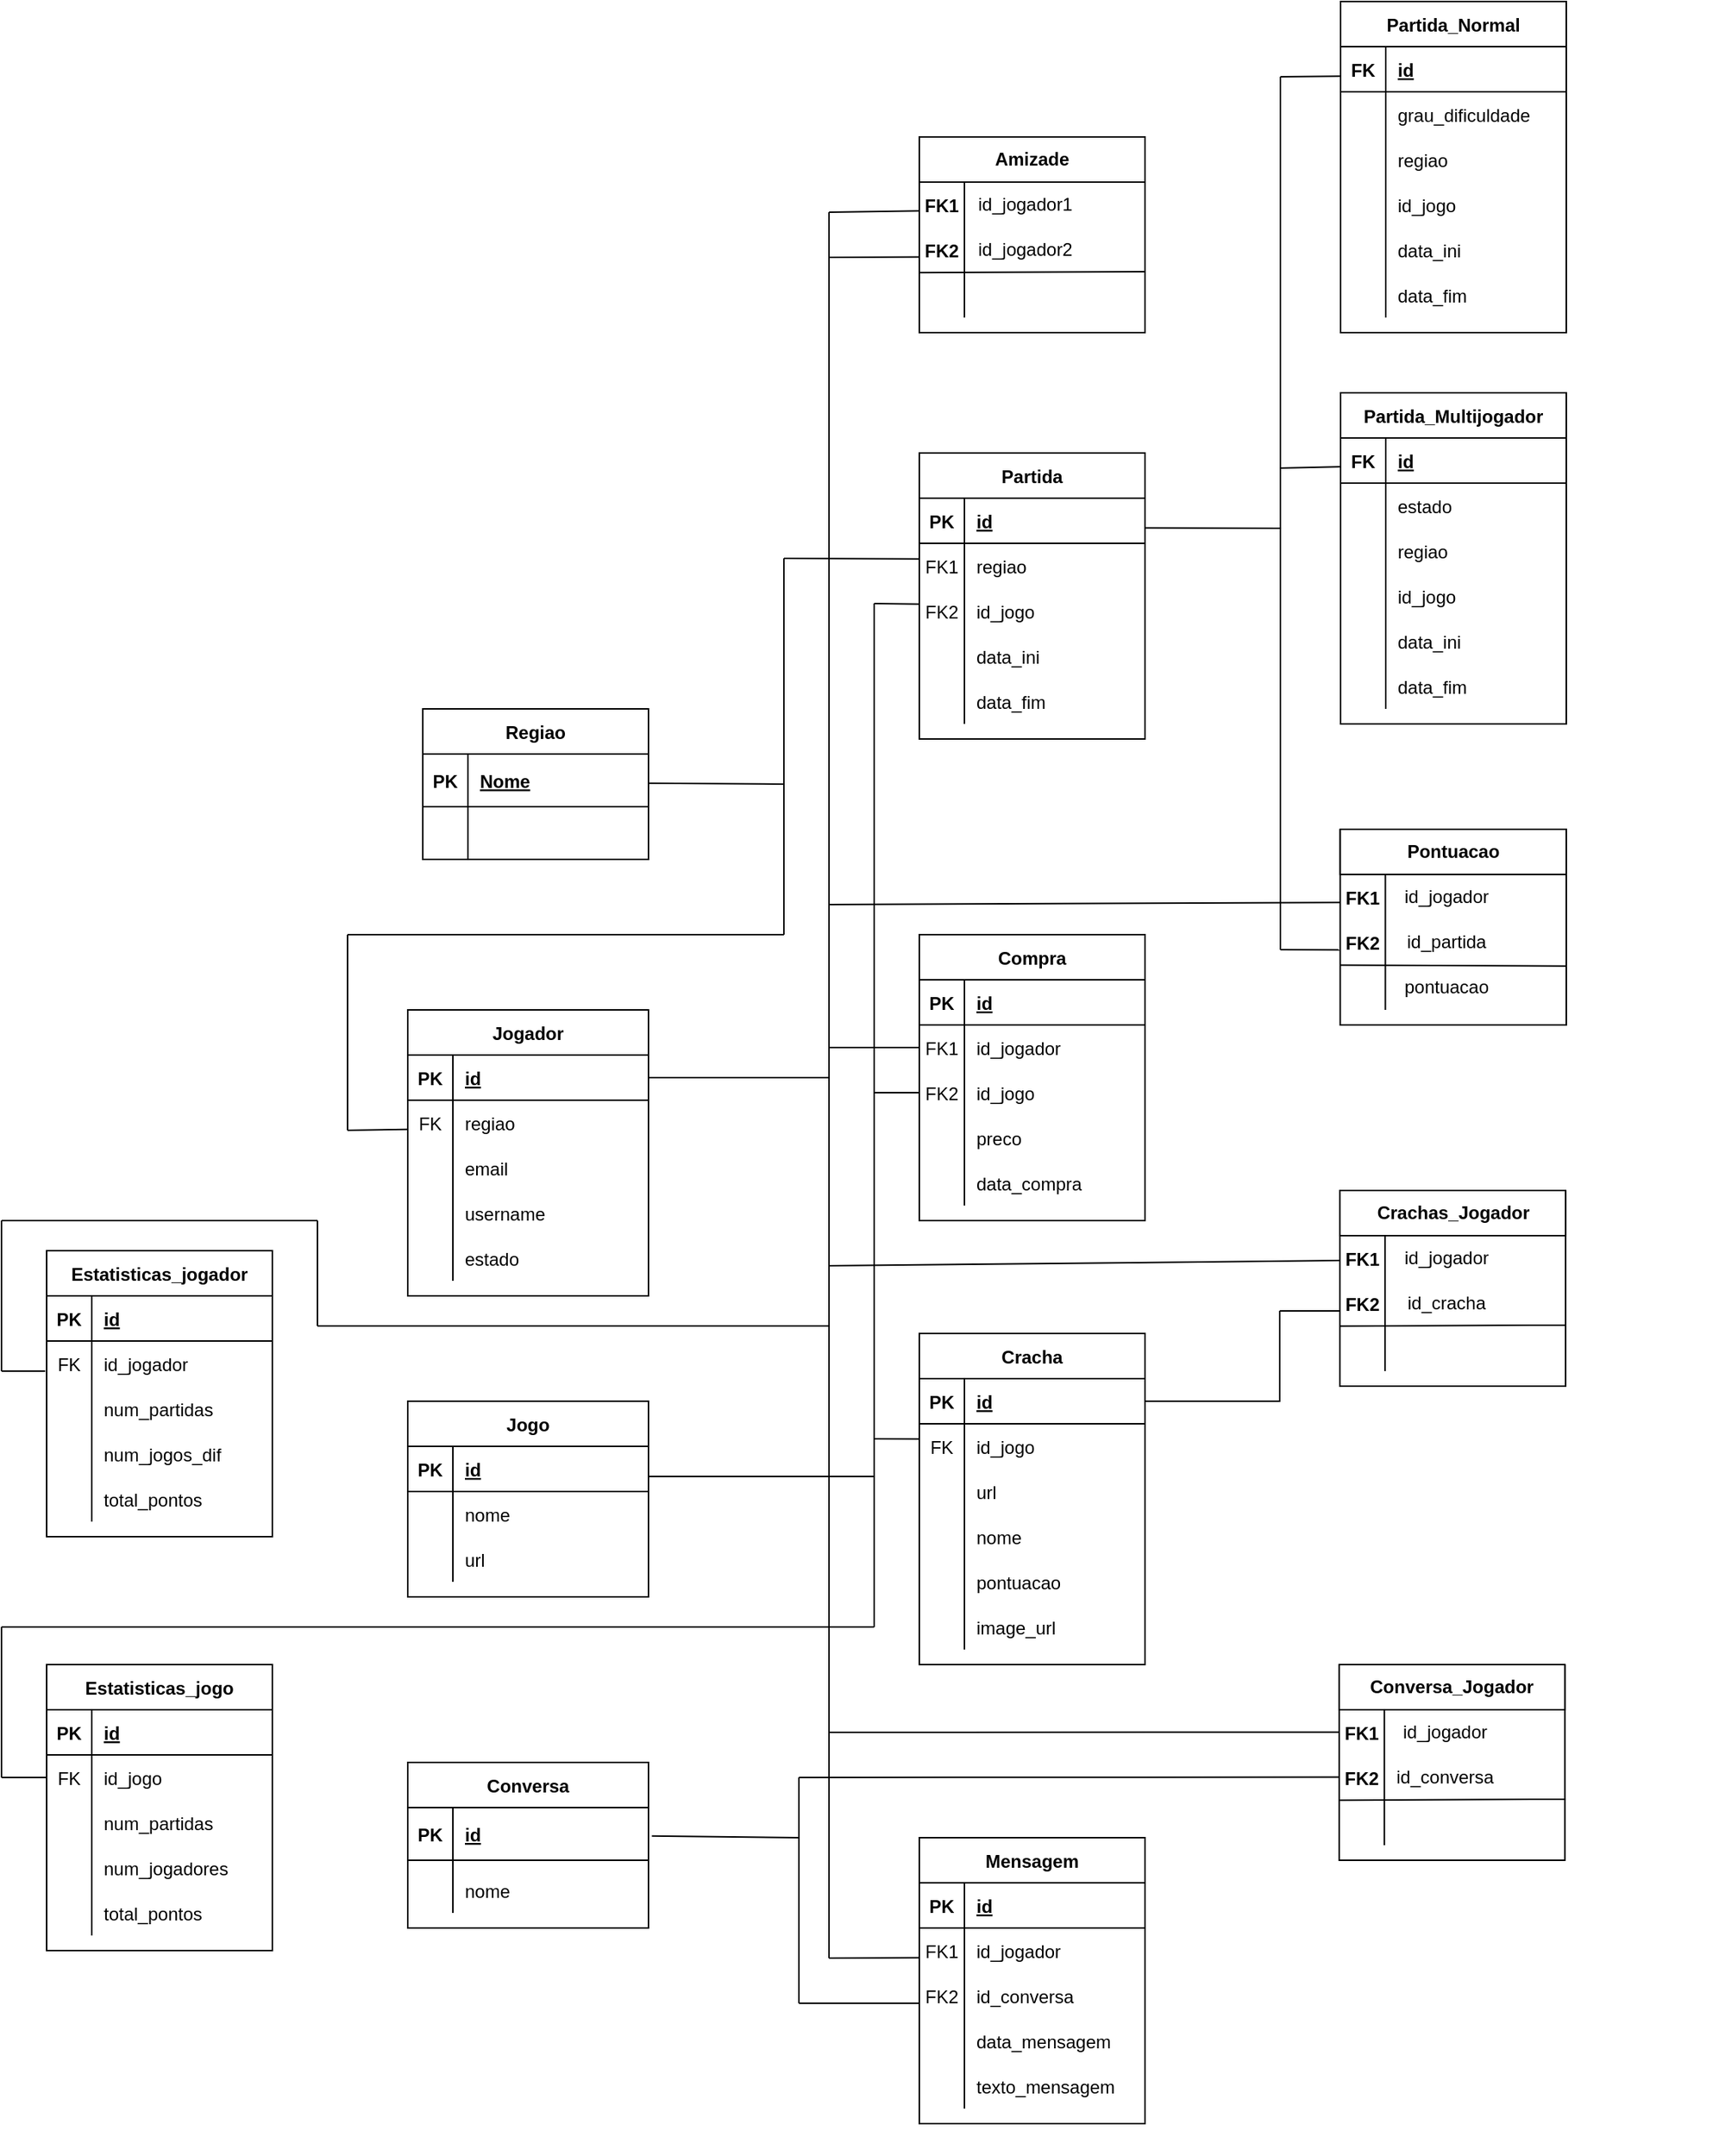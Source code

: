<mxfile version="21.2.7" type="device">
  <diagram id="R2lEEEUBdFMjLlhIrx00" name="Page-1">
    <mxGraphModel dx="3510" dy="1932" grid="1" gridSize="10" guides="1" tooltips="1" connect="1" arrows="1" fold="1" page="1" pageScale="1" pageWidth="690" pageHeight="980" math="0" shadow="0" extFonts="Permanent Marker^https://fonts.googleapis.com/css?family=Permanent+Marker">
      <root>
        <mxCell id="0" />
        <mxCell id="1" parent="0" />
        <object label="Jogador" username="ascasd" asdaa="asd" asd="" id="C-vyLk0tnHw3VtMMgP7b-2">
          <mxCell style="shape=table;startSize=30;container=1;collapsible=1;childLayout=tableLayout;fixedRows=1;rowLines=0;fontStyle=1;align=center;resizeLast=1;columnLines=1;" parent="1" vertex="1">
            <mxGeometry x="1350" y="1250" width="160" height="190" as="geometry">
              <mxRectangle x="450" y="120" width="90" height="30" as="alternateBounds" />
            </mxGeometry>
          </mxCell>
        </object>
        <mxCell id="C-vyLk0tnHw3VtMMgP7b-3" value="" style="shape=partialRectangle;collapsible=0;dropTarget=0;pointerEvents=0;fillColor=none;points=[[0,0.5],[1,0.5]];portConstraint=eastwest;top=0;left=0;right=0;bottom=1;" parent="C-vyLk0tnHw3VtMMgP7b-2" vertex="1">
          <mxGeometry y="30" width="160" height="30" as="geometry" />
        </mxCell>
        <mxCell id="C-vyLk0tnHw3VtMMgP7b-4" value="PK" style="shape=partialRectangle;overflow=hidden;connectable=0;fillColor=none;top=0;left=0;bottom=0;right=0;fontStyle=1;" parent="C-vyLk0tnHw3VtMMgP7b-3" vertex="1">
          <mxGeometry width="30" height="30" as="geometry">
            <mxRectangle width="30" height="30" as="alternateBounds" />
          </mxGeometry>
        </mxCell>
        <mxCell id="C-vyLk0tnHw3VtMMgP7b-5" value="id" style="shape=partialRectangle;overflow=hidden;connectable=0;fillColor=none;top=0;left=0;bottom=0;right=0;align=left;spacingLeft=6;fontStyle=5;" parent="C-vyLk0tnHw3VtMMgP7b-3" vertex="1">
          <mxGeometry x="30" width="130" height="30" as="geometry">
            <mxRectangle width="130" height="30" as="alternateBounds" />
          </mxGeometry>
        </mxCell>
        <mxCell id="C-vyLk0tnHw3VtMMgP7b-6" value="" style="shape=partialRectangle;collapsible=0;dropTarget=0;pointerEvents=0;fillColor=none;points=[[0,0.5],[1,0.5]];portConstraint=eastwest;top=0;left=0;right=0;bottom=0;" parent="C-vyLk0tnHw3VtMMgP7b-2" vertex="1">
          <mxGeometry y="60" width="160" height="30" as="geometry" />
        </mxCell>
        <mxCell id="C-vyLk0tnHw3VtMMgP7b-7" value="FK" style="shape=partialRectangle;overflow=hidden;connectable=0;fillColor=none;top=0;left=0;bottom=0;right=0;" parent="C-vyLk0tnHw3VtMMgP7b-6" vertex="1">
          <mxGeometry width="30" height="30" as="geometry">
            <mxRectangle width="30" height="30" as="alternateBounds" />
          </mxGeometry>
        </mxCell>
        <mxCell id="C-vyLk0tnHw3VtMMgP7b-8" value="regiao" style="shape=partialRectangle;overflow=hidden;connectable=0;fillColor=none;top=0;left=0;bottom=0;right=0;align=left;spacingLeft=6;" parent="C-vyLk0tnHw3VtMMgP7b-6" vertex="1">
          <mxGeometry x="30" width="130" height="30" as="geometry">
            <mxRectangle width="130" height="30" as="alternateBounds" />
          </mxGeometry>
        </mxCell>
        <mxCell id="C-vyLk0tnHw3VtMMgP7b-9" value="" style="shape=partialRectangle;collapsible=0;dropTarget=0;pointerEvents=0;fillColor=none;points=[[0,0.5],[1,0.5]];portConstraint=eastwest;top=0;left=0;right=0;bottom=0;" parent="C-vyLk0tnHw3VtMMgP7b-2" vertex="1">
          <mxGeometry y="90" width="160" height="40" as="geometry" />
        </mxCell>
        <mxCell id="C-vyLk0tnHw3VtMMgP7b-10" value="" style="shape=partialRectangle;overflow=hidden;connectable=0;fillColor=none;top=0;left=0;bottom=0;right=0;" parent="C-vyLk0tnHw3VtMMgP7b-9" vertex="1">
          <mxGeometry width="30" height="40" as="geometry">
            <mxRectangle width="30" height="40" as="alternateBounds" />
          </mxGeometry>
        </mxCell>
        <mxCell id="C-vyLk0tnHw3VtMMgP7b-11" value="" style="shape=partialRectangle;overflow=hidden;connectable=0;fillColor=none;top=0;left=0;bottom=0;right=0;align=left;spacingLeft=6;" parent="C-vyLk0tnHw3VtMMgP7b-9" vertex="1">
          <mxGeometry x="30" width="130" height="40" as="geometry">
            <mxRectangle width="130" height="40" as="alternateBounds" />
          </mxGeometry>
        </mxCell>
        <mxCell id="C-vyLk0tnHw3VtMMgP7b-13" value="Jogo" style="shape=table;startSize=30;container=1;collapsible=1;childLayout=tableLayout;fixedRows=1;rowLines=0;fontStyle=1;align=center;resizeLast=1;" parent="1" vertex="1">
          <mxGeometry x="1350" y="1510" width="160" height="130" as="geometry" />
        </mxCell>
        <mxCell id="C-vyLk0tnHw3VtMMgP7b-14" value="" style="shape=partialRectangle;collapsible=0;dropTarget=0;pointerEvents=0;fillColor=none;points=[[0,0.5],[1,0.5]];portConstraint=eastwest;top=0;left=0;right=0;bottom=1;" parent="C-vyLk0tnHw3VtMMgP7b-13" vertex="1">
          <mxGeometry y="30" width="160" height="30" as="geometry" />
        </mxCell>
        <mxCell id="C-vyLk0tnHw3VtMMgP7b-15" value="PK" style="shape=partialRectangle;overflow=hidden;connectable=0;fillColor=none;top=0;left=0;bottom=0;right=0;fontStyle=1;" parent="C-vyLk0tnHw3VtMMgP7b-14" vertex="1">
          <mxGeometry width="30" height="30" as="geometry">
            <mxRectangle width="30" height="30" as="alternateBounds" />
          </mxGeometry>
        </mxCell>
        <mxCell id="C-vyLk0tnHw3VtMMgP7b-16" value="id" style="shape=partialRectangle;overflow=hidden;connectable=0;fillColor=none;top=0;left=0;bottom=0;right=0;align=left;spacingLeft=6;fontStyle=5;" parent="C-vyLk0tnHw3VtMMgP7b-14" vertex="1">
          <mxGeometry x="30" width="130" height="30" as="geometry">
            <mxRectangle width="130" height="30" as="alternateBounds" />
          </mxGeometry>
        </mxCell>
        <mxCell id="C-vyLk0tnHw3VtMMgP7b-17" value="" style="shape=partialRectangle;collapsible=0;dropTarget=0;pointerEvents=0;fillColor=none;points=[[0,0.5],[1,0.5]];portConstraint=eastwest;top=0;left=0;right=0;bottom=0;" parent="C-vyLk0tnHw3VtMMgP7b-13" vertex="1">
          <mxGeometry y="60" width="160" height="30" as="geometry" />
        </mxCell>
        <mxCell id="C-vyLk0tnHw3VtMMgP7b-18" value="" style="shape=partialRectangle;overflow=hidden;connectable=0;fillColor=none;top=0;left=0;bottom=0;right=0;" parent="C-vyLk0tnHw3VtMMgP7b-17" vertex="1">
          <mxGeometry width="30" height="30" as="geometry">
            <mxRectangle width="30" height="30" as="alternateBounds" />
          </mxGeometry>
        </mxCell>
        <mxCell id="C-vyLk0tnHw3VtMMgP7b-19" value="nome" style="shape=partialRectangle;overflow=hidden;connectable=0;fillColor=none;top=0;left=0;bottom=0;right=0;align=left;spacingLeft=6;" parent="C-vyLk0tnHw3VtMMgP7b-17" vertex="1">
          <mxGeometry x="30" width="130" height="30" as="geometry">
            <mxRectangle width="130" height="30" as="alternateBounds" />
          </mxGeometry>
        </mxCell>
        <mxCell id="C-vyLk0tnHw3VtMMgP7b-20" value="" style="shape=partialRectangle;collapsible=0;dropTarget=0;pointerEvents=0;fillColor=none;points=[[0,0.5],[1,0.5]];portConstraint=eastwest;top=0;left=0;right=0;bottom=0;" parent="C-vyLk0tnHw3VtMMgP7b-13" vertex="1">
          <mxGeometry y="90" width="160" height="30" as="geometry" />
        </mxCell>
        <mxCell id="C-vyLk0tnHw3VtMMgP7b-21" value="" style="shape=partialRectangle;overflow=hidden;connectable=0;fillColor=none;top=0;left=0;bottom=0;right=0;" parent="C-vyLk0tnHw3VtMMgP7b-20" vertex="1">
          <mxGeometry width="30" height="30" as="geometry">
            <mxRectangle width="30" height="30" as="alternateBounds" />
          </mxGeometry>
        </mxCell>
        <mxCell id="C-vyLk0tnHw3VtMMgP7b-22" value="url" style="shape=partialRectangle;overflow=hidden;connectable=0;fillColor=none;top=0;left=0;bottom=0;right=0;align=left;spacingLeft=6;" parent="C-vyLk0tnHw3VtMMgP7b-20" vertex="1">
          <mxGeometry x="30" width="130" height="30" as="geometry">
            <mxRectangle width="130" height="30" as="alternateBounds" />
          </mxGeometry>
        </mxCell>
        <mxCell id="C-vyLk0tnHw3VtMMgP7b-23" value="Regiao" style="shape=table;startSize=30;container=1;collapsible=1;childLayout=tableLayout;fixedRows=1;rowLines=0;fontStyle=1;align=center;resizeLast=1;swimlaneLine=1;perimeterSpacing=0;flipH=1;gradientColor=none;columnLines=1;horizontal=1;right=1;swimlaneHead=1;swimlaneBody=1;top=1;bottom=1;left=1;separatorColor=none;fixDash=0;" parent="1" vertex="1">
          <mxGeometry x="1360" y="1050" width="150" height="100" as="geometry" />
        </mxCell>
        <mxCell id="C-vyLk0tnHw3VtMMgP7b-24" value="" style="shape=partialRectangle;collapsible=0;dropTarget=0;pointerEvents=0;fillColor=none;points=[[0,0.5],[1,0.5]];portConstraint=eastwest;top=0;left=0;right=0;bottom=1;" parent="C-vyLk0tnHw3VtMMgP7b-23" vertex="1">
          <mxGeometry y="30" width="150" height="35" as="geometry" />
        </mxCell>
        <mxCell id="C-vyLk0tnHw3VtMMgP7b-25" value="PK" style="shape=partialRectangle;overflow=hidden;connectable=0;fillColor=none;top=0;left=0;bottom=0;right=0;fontStyle=1;" parent="C-vyLk0tnHw3VtMMgP7b-24" vertex="1">
          <mxGeometry width="30" height="35" as="geometry">
            <mxRectangle width="30" height="35" as="alternateBounds" />
          </mxGeometry>
        </mxCell>
        <mxCell id="C-vyLk0tnHw3VtMMgP7b-26" value="Nome" style="shape=partialRectangle;overflow=hidden;connectable=0;fillColor=none;top=0;left=0;bottom=0;right=0;align=left;spacingLeft=6;fontStyle=5;" parent="C-vyLk0tnHw3VtMMgP7b-24" vertex="1">
          <mxGeometry x="30" width="120" height="35" as="geometry">
            <mxRectangle width="120" height="35" as="alternateBounds" />
          </mxGeometry>
        </mxCell>
        <mxCell id="C-vyLk0tnHw3VtMMgP7b-27" value="" style="shape=partialRectangle;collapsible=0;dropTarget=0;pointerEvents=0;fillColor=none;points=[[0,0.5],[1,0.5]];portConstraint=eastwest;top=0;left=0;right=0;bottom=0;" parent="C-vyLk0tnHw3VtMMgP7b-23" vertex="1">
          <mxGeometry y="65" width="150" height="35" as="geometry" />
        </mxCell>
        <mxCell id="C-vyLk0tnHw3VtMMgP7b-28" value="" style="shape=partialRectangle;overflow=hidden;connectable=0;fillColor=none;top=0;left=0;bottom=0;right=0;" parent="C-vyLk0tnHw3VtMMgP7b-27" vertex="1">
          <mxGeometry width="30" height="35" as="geometry">
            <mxRectangle width="30" height="35" as="alternateBounds" />
          </mxGeometry>
        </mxCell>
        <mxCell id="C-vyLk0tnHw3VtMMgP7b-29" value="" style="shape=partialRectangle;overflow=hidden;connectable=0;fillColor=none;top=0;left=0;bottom=0;right=0;align=left;spacingLeft=6;" parent="C-vyLk0tnHw3VtMMgP7b-27" vertex="1">
          <mxGeometry x="30" width="120" height="35" as="geometry">
            <mxRectangle width="120" height="35" as="alternateBounds" />
          </mxGeometry>
        </mxCell>
        <mxCell id="pCoZ9pkI9iggHFsav7Vi-21" value="" style="shape=partialRectangle;overflow=hidden;connectable=0;fillColor=none;top=0;left=0;bottom=0;right=0;" parent="1" vertex="1">
          <mxGeometry x="1350" y="1380" width="30" height="40" as="geometry">
            <mxRectangle width="30" height="40" as="alternateBounds" />
          </mxGeometry>
        </mxCell>
        <mxCell id="pCoZ9pkI9iggHFsav7Vi-22" value="" style="endArrow=none;html=1;rounded=0;" parent="1" edge="1">
          <mxGeometry width="50" height="50" relative="1" as="geometry">
            <mxPoint x="1380" y="1430" as="sourcePoint" />
            <mxPoint x="1380" y="1380" as="targetPoint" />
          </mxGeometry>
        </mxCell>
        <mxCell id="pCoZ9pkI9iggHFsav7Vi-23" value="email" style="shape=partialRectangle;overflow=hidden;connectable=0;fillColor=none;top=0;left=0;bottom=0;right=0;align=left;spacingLeft=6;" parent="1" vertex="1">
          <mxGeometry x="1380" y="1340" width="220" height="30" as="geometry">
            <mxRectangle width="220" height="30" as="alternateBounds" />
          </mxGeometry>
        </mxCell>
        <mxCell id="pCoZ9pkI9iggHFsav7Vi-24" value="username" style="shape=partialRectangle;overflow=hidden;connectable=0;fillColor=none;top=0;left=0;bottom=0;right=0;align=left;spacingLeft=6;" parent="1" vertex="1">
          <mxGeometry x="1380" y="1370" width="220" height="30" as="geometry">
            <mxRectangle width="220" height="30" as="alternateBounds" />
          </mxGeometry>
        </mxCell>
        <mxCell id="pCoZ9pkI9iggHFsav7Vi-25" value="" style="shape=partialRectangle;overflow=hidden;connectable=0;fillColor=none;top=0;left=0;bottom=0;right=0;" parent="1" vertex="1">
          <mxGeometry x="1350" y="1340" width="30" height="30" as="geometry">
            <mxRectangle width="30" height="30" as="alternateBounds" />
          </mxGeometry>
        </mxCell>
        <mxCell id="pCoZ9pkI9iggHFsav7Vi-26" value="" style="shape=partialRectangle;overflow=hidden;connectable=0;fillColor=none;top=0;left=0;bottom=0;right=0;" parent="1" vertex="1">
          <mxGeometry x="1350" y="1370" width="30" height="30" as="geometry">
            <mxRectangle width="30" height="30" as="alternateBounds" />
          </mxGeometry>
        </mxCell>
        <mxCell id="pCoZ9pkI9iggHFsav7Vi-27" value="estado" style="shape=partialRectangle;overflow=hidden;connectable=0;fillColor=none;top=0;left=0;bottom=0;right=0;align=left;spacingLeft=6;" parent="1" vertex="1">
          <mxGeometry x="1380" y="1400" width="220" height="30" as="geometry">
            <mxRectangle width="220" height="30" as="alternateBounds" />
          </mxGeometry>
        </mxCell>
        <mxCell id="pCoZ9pkI9iggHFsav7Vi-72" value="Compra" style="shape=table;startSize=30;container=1;collapsible=1;childLayout=tableLayout;fixedRows=1;rowLines=0;fontStyle=1;align=center;resizeLast=1;" parent="1" vertex="1">
          <mxGeometry x="1690" y="1200" width="150" height="190" as="geometry" />
        </mxCell>
        <mxCell id="pCoZ9pkI9iggHFsav7Vi-73" value="" style="shape=partialRectangle;collapsible=0;dropTarget=0;pointerEvents=0;fillColor=none;points=[[0,0.5],[1,0.5]];portConstraint=eastwest;top=0;left=0;right=0;bottom=1;" parent="pCoZ9pkI9iggHFsav7Vi-72" vertex="1">
          <mxGeometry y="30" width="150" height="30" as="geometry" />
        </mxCell>
        <mxCell id="pCoZ9pkI9iggHFsav7Vi-74" value="PK" style="shape=partialRectangle;overflow=hidden;connectable=0;fillColor=none;top=0;left=0;bottom=0;right=0;fontStyle=1;" parent="pCoZ9pkI9iggHFsav7Vi-73" vertex="1">
          <mxGeometry width="30" height="30" as="geometry">
            <mxRectangle width="30" height="30" as="alternateBounds" />
          </mxGeometry>
        </mxCell>
        <mxCell id="pCoZ9pkI9iggHFsav7Vi-75" value="id" style="shape=partialRectangle;overflow=hidden;connectable=0;fillColor=none;top=0;left=0;bottom=0;right=0;align=left;spacingLeft=6;fontStyle=5;" parent="pCoZ9pkI9iggHFsav7Vi-73" vertex="1">
          <mxGeometry x="30" width="120" height="30" as="geometry">
            <mxRectangle width="120" height="30" as="alternateBounds" />
          </mxGeometry>
        </mxCell>
        <mxCell id="pCoZ9pkI9iggHFsav7Vi-76" value="" style="shape=partialRectangle;collapsible=0;dropTarget=0;pointerEvents=0;fillColor=none;points=[[0,0.5],[1,0.5]];portConstraint=eastwest;top=0;left=0;right=0;bottom=0;" parent="pCoZ9pkI9iggHFsav7Vi-72" vertex="1">
          <mxGeometry y="60" width="150" height="30" as="geometry" />
        </mxCell>
        <mxCell id="pCoZ9pkI9iggHFsav7Vi-77" value="FK1" style="shape=partialRectangle;overflow=hidden;connectable=0;fillColor=none;top=0;left=0;bottom=0;right=0;" parent="pCoZ9pkI9iggHFsav7Vi-76" vertex="1">
          <mxGeometry width="30" height="30" as="geometry">
            <mxRectangle width="30" height="30" as="alternateBounds" />
          </mxGeometry>
        </mxCell>
        <mxCell id="pCoZ9pkI9iggHFsav7Vi-78" value="id_jogador" style="shape=partialRectangle;overflow=hidden;connectable=0;fillColor=none;top=0;left=0;bottom=0;right=0;align=left;spacingLeft=6;" parent="pCoZ9pkI9iggHFsav7Vi-76" vertex="1">
          <mxGeometry x="30" width="120" height="30" as="geometry">
            <mxRectangle width="120" height="30" as="alternateBounds" />
          </mxGeometry>
        </mxCell>
        <mxCell id="pCoZ9pkI9iggHFsav7Vi-79" value="" style="shape=partialRectangle;collapsible=0;dropTarget=0;pointerEvents=0;fillColor=none;points=[[0,0.5],[1,0.5]];portConstraint=eastwest;top=0;left=0;right=0;bottom=0;" parent="pCoZ9pkI9iggHFsav7Vi-72" vertex="1">
          <mxGeometry y="90" width="150" height="30" as="geometry" />
        </mxCell>
        <mxCell id="pCoZ9pkI9iggHFsav7Vi-80" value="FK2" style="shape=partialRectangle;overflow=hidden;connectable=0;fillColor=none;top=0;left=0;bottom=0;right=0;" parent="pCoZ9pkI9iggHFsav7Vi-79" vertex="1">
          <mxGeometry width="30" height="30" as="geometry">
            <mxRectangle width="30" height="30" as="alternateBounds" />
          </mxGeometry>
        </mxCell>
        <mxCell id="pCoZ9pkI9iggHFsav7Vi-81" value="id_jogo" style="shape=partialRectangle;overflow=hidden;connectable=0;fillColor=none;top=0;left=0;bottom=0;right=0;align=left;spacingLeft=6;" parent="pCoZ9pkI9iggHFsav7Vi-79" vertex="1">
          <mxGeometry x="30" width="120" height="30" as="geometry">
            <mxRectangle width="120" height="30" as="alternateBounds" />
          </mxGeometry>
        </mxCell>
        <mxCell id="pCoZ9pkI9iggHFsav7Vi-83" value="" style="endArrow=none;html=1;rounded=0;" parent="1" edge="1">
          <mxGeometry width="50" height="50" relative="1" as="geometry">
            <mxPoint x="1720" y="1380" as="sourcePoint" />
            <mxPoint x="1720" y="1320" as="targetPoint" />
          </mxGeometry>
        </mxCell>
        <mxCell id="pCoZ9pkI9iggHFsav7Vi-84" value="preco" style="shape=partialRectangle;overflow=hidden;connectable=0;fillColor=none;top=0;left=0;bottom=0;right=0;align=left;spacingLeft=6;" parent="1" vertex="1">
          <mxGeometry x="1720" y="1320" width="220" height="30" as="geometry">
            <mxRectangle width="220" height="30" as="alternateBounds" />
          </mxGeometry>
        </mxCell>
        <mxCell id="pCoZ9pkI9iggHFsav7Vi-85" value="data_compra" style="shape=partialRectangle;overflow=hidden;connectable=0;fillColor=none;top=0;left=0;bottom=0;right=0;align=left;spacingLeft=6;" parent="1" vertex="1">
          <mxGeometry x="1720" y="1350" width="220" height="30" as="geometry">
            <mxRectangle width="220" height="30" as="alternateBounds" />
          </mxGeometry>
        </mxCell>
        <mxCell id="pCoZ9pkI9iggHFsav7Vi-111" value="" style="swimlane;startSize=0;" parent="1" vertex="1">
          <mxGeometry x="1969.55" y="1370" width="150" height="130" as="geometry" />
        </mxCell>
        <mxCell id="pCoZ9pkI9iggHFsav7Vi-121" value="" style="endArrow=none;html=1;rounded=0;entryX=0;entryY=0;entryDx=0;entryDy=0;exitX=0;exitY=1;exitDx=0;exitDy=0;" parent="pCoZ9pkI9iggHFsav7Vi-111" edge="1">
          <mxGeometry width="50" height="50" relative="1" as="geometry">
            <mxPoint x="30" y="120" as="sourcePoint" />
            <mxPoint x="30" y="30" as="targetPoint" />
          </mxGeometry>
        </mxCell>
        <mxCell id="pCoZ9pkI9iggHFsav7Vi-123" value="id_jogador" style="text;html=1;align=center;verticalAlign=middle;resizable=0;points=[];autosize=1;strokeColor=none;fillColor=none;" parent="pCoZ9pkI9iggHFsav7Vi-111" vertex="1">
          <mxGeometry x="30" y="30" width="80" height="30" as="geometry" />
        </mxCell>
        <mxCell id="pCoZ9pkI9iggHFsav7Vi-124" value="id_cracha" style="text;html=1;align=center;verticalAlign=middle;resizable=0;points=[];autosize=1;strokeColor=none;fillColor=none;" parent="pCoZ9pkI9iggHFsav7Vi-111" vertex="1">
          <mxGeometry x="30" y="60" width="80" height="30" as="geometry" />
        </mxCell>
        <mxCell id="pCoZ9pkI9iggHFsav7Vi-149" value="FK1" style="shape=partialRectangle;overflow=hidden;connectable=0;fillColor=none;top=0;left=0;bottom=0;right=0;fontStyle=1" parent="pCoZ9pkI9iggHFsav7Vi-111" vertex="1">
          <mxGeometry y="30" width="30" height="30" as="geometry">
            <mxRectangle width="30" height="30" as="alternateBounds" />
          </mxGeometry>
        </mxCell>
        <mxCell id="vFLPQa-uxCwPN7xiuGRn-3" value="FK2" style="shape=partialRectangle;overflow=hidden;connectable=0;fillColor=none;top=0;left=0;bottom=0;right=0;fontStyle=1" parent="pCoZ9pkI9iggHFsav7Vi-111" vertex="1">
          <mxGeometry y="60" width="30" height="30" as="geometry">
            <mxRectangle width="30" height="30" as="alternateBounds" />
          </mxGeometry>
        </mxCell>
        <mxCell id="pCoZ9pkI9iggHFsav7Vi-112" value="" style="endArrow=none;html=1;rounded=0;exitX=0.003;exitY=0.693;exitDx=0;exitDy=0;exitPerimeter=0;entryX=1.003;entryY=0.688;entryDx=0;entryDy=0;entryPerimeter=0;" parent="1" source="pCoZ9pkI9iggHFsav7Vi-111" target="pCoZ9pkI9iggHFsav7Vi-111" edge="1">
          <mxGeometry width="50" height="50" relative="1" as="geometry">
            <mxPoint x="1909.55" y="1410" as="sourcePoint" />
            <mxPoint x="1959.55" y="1360" as="targetPoint" />
          </mxGeometry>
        </mxCell>
        <mxCell id="pCoZ9pkI9iggHFsav7Vi-113" value="&lt;b&gt;Crachas_Jogador&lt;/b&gt;" style="rounded=0;whiteSpace=wrap;html=1;" parent="1" vertex="1">
          <mxGeometry x="1969.55" y="1370" width="150" height="30" as="geometry" />
        </mxCell>
        <mxCell id="pCoZ9pkI9iggHFsav7Vi-130" value="Cracha" style="shape=table;startSize=30;container=1;collapsible=1;childLayout=tableLayout;fixedRows=1;rowLines=0;fontStyle=1;align=center;resizeLast=1;" parent="1" vertex="1">
          <mxGeometry x="1690" y="1465" width="150" height="220" as="geometry" />
        </mxCell>
        <mxCell id="pCoZ9pkI9iggHFsav7Vi-131" value="" style="shape=partialRectangle;collapsible=0;dropTarget=0;pointerEvents=0;fillColor=none;points=[[0,0.5],[1,0.5]];portConstraint=eastwest;top=0;left=0;right=0;bottom=1;" parent="pCoZ9pkI9iggHFsav7Vi-130" vertex="1">
          <mxGeometry y="30" width="150" height="30" as="geometry" />
        </mxCell>
        <mxCell id="pCoZ9pkI9iggHFsav7Vi-132" value="PK" style="shape=partialRectangle;overflow=hidden;connectable=0;fillColor=none;top=0;left=0;bottom=0;right=0;fontStyle=1;" parent="pCoZ9pkI9iggHFsav7Vi-131" vertex="1">
          <mxGeometry width="30" height="30" as="geometry">
            <mxRectangle width="30" height="30" as="alternateBounds" />
          </mxGeometry>
        </mxCell>
        <mxCell id="pCoZ9pkI9iggHFsav7Vi-133" value="id" style="shape=partialRectangle;overflow=hidden;connectable=0;fillColor=none;top=0;left=0;bottom=0;right=0;align=left;spacingLeft=6;fontStyle=5;" parent="pCoZ9pkI9iggHFsav7Vi-131" vertex="1">
          <mxGeometry x="30" width="120" height="30" as="geometry">
            <mxRectangle width="120" height="30" as="alternateBounds" />
          </mxGeometry>
        </mxCell>
        <mxCell id="pCoZ9pkI9iggHFsav7Vi-134" value="" style="shape=partialRectangle;collapsible=0;dropTarget=0;pointerEvents=0;fillColor=none;points=[[0,0.5],[1,0.5]];portConstraint=eastwest;top=0;left=0;right=0;bottom=0;" parent="pCoZ9pkI9iggHFsav7Vi-130" vertex="1">
          <mxGeometry y="60" width="150" height="30" as="geometry" />
        </mxCell>
        <mxCell id="pCoZ9pkI9iggHFsav7Vi-135" value="FK" style="shape=partialRectangle;overflow=hidden;connectable=0;fillColor=none;top=0;left=0;bottom=0;right=0;" parent="pCoZ9pkI9iggHFsav7Vi-134" vertex="1">
          <mxGeometry width="30" height="30" as="geometry">
            <mxRectangle width="30" height="30" as="alternateBounds" />
          </mxGeometry>
        </mxCell>
        <mxCell id="pCoZ9pkI9iggHFsav7Vi-136" value="id_jogo" style="shape=partialRectangle;overflow=hidden;connectable=0;fillColor=none;top=0;left=0;bottom=0;right=0;align=left;spacingLeft=6;" parent="pCoZ9pkI9iggHFsav7Vi-134" vertex="1">
          <mxGeometry x="30" width="120" height="30" as="geometry">
            <mxRectangle width="120" height="30" as="alternateBounds" />
          </mxGeometry>
        </mxCell>
        <mxCell id="pCoZ9pkI9iggHFsav7Vi-137" value="" style="shape=partialRectangle;collapsible=0;dropTarget=0;pointerEvents=0;fillColor=none;points=[[0,0.5],[1,0.5]];portConstraint=eastwest;top=0;left=0;right=0;bottom=0;" parent="pCoZ9pkI9iggHFsav7Vi-130" vertex="1">
          <mxGeometry y="90" width="150" height="30" as="geometry" />
        </mxCell>
        <mxCell id="pCoZ9pkI9iggHFsav7Vi-138" value="" style="shape=partialRectangle;overflow=hidden;connectable=0;fillColor=none;top=0;left=0;bottom=0;right=0;" parent="pCoZ9pkI9iggHFsav7Vi-137" vertex="1">
          <mxGeometry width="30" height="30" as="geometry">
            <mxRectangle width="30" height="30" as="alternateBounds" />
          </mxGeometry>
        </mxCell>
        <mxCell id="pCoZ9pkI9iggHFsav7Vi-139" value="url" style="shape=partialRectangle;overflow=hidden;connectable=0;fillColor=none;top=0;left=0;bottom=0;right=0;align=left;spacingLeft=6;" parent="pCoZ9pkI9iggHFsav7Vi-137" vertex="1">
          <mxGeometry x="30" width="120" height="30" as="geometry">
            <mxRectangle width="120" height="30" as="alternateBounds" />
          </mxGeometry>
        </mxCell>
        <mxCell id="pCoZ9pkI9iggHFsav7Vi-141" value="nome" style="shape=partialRectangle;overflow=hidden;connectable=0;fillColor=none;top=0;left=0;bottom=0;right=0;align=left;spacingLeft=6;" parent="1" vertex="1">
          <mxGeometry x="1720" y="1585" width="220" height="30" as="geometry">
            <mxRectangle width="220" height="30" as="alternateBounds" />
          </mxGeometry>
        </mxCell>
        <mxCell id="pCoZ9pkI9iggHFsav7Vi-142" value="pontuacao" style="shape=partialRectangle;overflow=hidden;connectable=0;fillColor=none;top=0;left=0;bottom=0;right=0;align=left;spacingLeft=6;" parent="1" vertex="1">
          <mxGeometry x="1720" y="1615" width="220" height="30" as="geometry">
            <mxRectangle width="220" height="30" as="alternateBounds" />
          </mxGeometry>
        </mxCell>
        <mxCell id="pCoZ9pkI9iggHFsav7Vi-143" value="image_url" style="shape=partialRectangle;overflow=hidden;connectable=0;fillColor=none;top=0;left=0;bottom=0;right=0;align=left;spacingLeft=6;" parent="1" vertex="1">
          <mxGeometry x="1720" y="1645" width="220" height="30" as="geometry">
            <mxRectangle width="220" height="30" as="alternateBounds" />
          </mxGeometry>
        </mxCell>
        <mxCell id="pCoZ9pkI9iggHFsav7Vi-144" value="" style="endArrow=none;html=1;rounded=0;" parent="1" edge="1">
          <mxGeometry width="50" height="50" relative="1" as="geometry">
            <mxPoint x="1720" y="1675" as="sourcePoint" />
            <mxPoint x="1720" y="1585" as="targetPoint" />
          </mxGeometry>
        </mxCell>
        <mxCell id="vFLPQa-uxCwPN7xiuGRn-17" value="Partida" style="shape=table;startSize=30;container=1;collapsible=1;childLayout=tableLayout;fixedRows=1;rowLines=0;fontStyle=1;align=center;resizeLast=1;" parent="1" vertex="1">
          <mxGeometry x="1690" y="880" width="150" height="190" as="geometry" />
        </mxCell>
        <mxCell id="vFLPQa-uxCwPN7xiuGRn-18" value="" style="shape=partialRectangle;collapsible=0;dropTarget=0;pointerEvents=0;fillColor=none;points=[[0,0.5],[1,0.5]];portConstraint=eastwest;top=0;left=0;right=0;bottom=1;" parent="vFLPQa-uxCwPN7xiuGRn-17" vertex="1">
          <mxGeometry y="30" width="150" height="30" as="geometry" />
        </mxCell>
        <mxCell id="vFLPQa-uxCwPN7xiuGRn-19" value="PK" style="shape=partialRectangle;overflow=hidden;connectable=0;fillColor=none;top=0;left=0;bottom=0;right=0;fontStyle=1;" parent="vFLPQa-uxCwPN7xiuGRn-18" vertex="1">
          <mxGeometry width="30" height="30" as="geometry">
            <mxRectangle width="30" height="30" as="alternateBounds" />
          </mxGeometry>
        </mxCell>
        <mxCell id="vFLPQa-uxCwPN7xiuGRn-20" value="id" style="shape=partialRectangle;overflow=hidden;connectable=0;fillColor=none;top=0;left=0;bottom=0;right=0;align=left;spacingLeft=6;fontStyle=5;" parent="vFLPQa-uxCwPN7xiuGRn-18" vertex="1">
          <mxGeometry x="30" width="120" height="30" as="geometry">
            <mxRectangle width="120" height="30" as="alternateBounds" />
          </mxGeometry>
        </mxCell>
        <mxCell id="vFLPQa-uxCwPN7xiuGRn-21" value="" style="shape=partialRectangle;collapsible=0;dropTarget=0;pointerEvents=0;fillColor=none;points=[[0,0.5],[1,0.5]];portConstraint=eastwest;top=0;left=0;right=0;bottom=0;" parent="vFLPQa-uxCwPN7xiuGRn-17" vertex="1">
          <mxGeometry y="60" width="150" height="30" as="geometry" />
        </mxCell>
        <mxCell id="vFLPQa-uxCwPN7xiuGRn-22" value="FK1" style="shape=partialRectangle;overflow=hidden;connectable=0;fillColor=none;top=0;left=0;bottom=0;right=0;" parent="vFLPQa-uxCwPN7xiuGRn-21" vertex="1">
          <mxGeometry width="30" height="30" as="geometry">
            <mxRectangle width="30" height="30" as="alternateBounds" />
          </mxGeometry>
        </mxCell>
        <mxCell id="vFLPQa-uxCwPN7xiuGRn-23" value="regiao" style="shape=partialRectangle;overflow=hidden;connectable=0;fillColor=none;top=0;left=0;bottom=0;right=0;align=left;spacingLeft=6;" parent="vFLPQa-uxCwPN7xiuGRn-21" vertex="1">
          <mxGeometry x="30" width="120" height="30" as="geometry">
            <mxRectangle width="120" height="30" as="alternateBounds" />
          </mxGeometry>
        </mxCell>
        <mxCell id="vFLPQa-uxCwPN7xiuGRn-24" value="" style="shape=partialRectangle;collapsible=0;dropTarget=0;pointerEvents=0;fillColor=none;points=[[0,0.5],[1,0.5]];portConstraint=eastwest;top=0;left=0;right=0;bottom=0;" parent="vFLPQa-uxCwPN7xiuGRn-17" vertex="1">
          <mxGeometry y="90" width="150" height="30" as="geometry" />
        </mxCell>
        <mxCell id="vFLPQa-uxCwPN7xiuGRn-25" value="FK2" style="shape=partialRectangle;overflow=hidden;connectable=0;fillColor=none;top=0;left=0;bottom=0;right=0;" parent="vFLPQa-uxCwPN7xiuGRn-24" vertex="1">
          <mxGeometry width="30" height="30" as="geometry">
            <mxRectangle width="30" height="30" as="alternateBounds" />
          </mxGeometry>
        </mxCell>
        <mxCell id="vFLPQa-uxCwPN7xiuGRn-26" value="id_jogo" style="shape=partialRectangle;overflow=hidden;connectable=0;fillColor=none;top=0;left=0;bottom=0;right=0;align=left;spacingLeft=6;" parent="vFLPQa-uxCwPN7xiuGRn-24" vertex="1">
          <mxGeometry x="30" width="120" height="30" as="geometry">
            <mxRectangle width="120" height="30" as="alternateBounds" />
          </mxGeometry>
        </mxCell>
        <mxCell id="vFLPQa-uxCwPN7xiuGRn-27" value="" style="endArrow=none;html=1;rounded=0;" parent="1" edge="1">
          <mxGeometry width="50" height="50" relative="1" as="geometry">
            <mxPoint x="1720" y="1060" as="sourcePoint" />
            <mxPoint x="1720" y="1000" as="targetPoint" />
          </mxGeometry>
        </mxCell>
        <mxCell id="vFLPQa-uxCwPN7xiuGRn-28" value="data_ini" style="shape=partialRectangle;overflow=hidden;connectable=0;fillColor=none;top=0;left=0;bottom=0;right=0;align=left;spacingLeft=6;" parent="1" vertex="1">
          <mxGeometry x="1720" y="1000" width="220" height="30" as="geometry">
            <mxRectangle width="220" height="30" as="alternateBounds" />
          </mxGeometry>
        </mxCell>
        <mxCell id="vFLPQa-uxCwPN7xiuGRn-29" value="data_fim" style="shape=partialRectangle;overflow=hidden;connectable=0;fillColor=none;top=0;left=0;bottom=0;right=0;align=left;spacingLeft=6;" parent="1" vertex="1">
          <mxGeometry x="1720" y="1030" width="220" height="30" as="geometry">
            <mxRectangle width="220" height="30" as="alternateBounds" />
          </mxGeometry>
        </mxCell>
        <mxCell id="vFLPQa-uxCwPN7xiuGRn-32" value="" style="endArrow=none;html=1;rounded=0;exitX=0.998;exitY=0.552;exitDx=0;exitDy=0;exitPerimeter=0;" parent="1" source="C-vyLk0tnHw3VtMMgP7b-24" edge="1">
          <mxGeometry width="50" height="50" relative="1" as="geometry">
            <mxPoint x="1240" y="1330" as="sourcePoint" />
            <mxPoint x="1600" y="1100" as="targetPoint" />
          </mxGeometry>
        </mxCell>
        <mxCell id="vFLPQa-uxCwPN7xiuGRn-33" value="" style="endArrow=none;html=1;rounded=0;entryX=0;entryY=0.644;entryDx=0;entryDy=0;entryPerimeter=0;" parent="1" target="C-vyLk0tnHw3VtMMgP7b-6" edge="1">
          <mxGeometry width="50" height="50" relative="1" as="geometry">
            <mxPoint x="1310" y="1330" as="sourcePoint" />
            <mxPoint x="1360" y="1280" as="targetPoint" />
          </mxGeometry>
        </mxCell>
        <mxCell id="vFLPQa-uxCwPN7xiuGRn-34" value="" style="endArrow=none;html=1;rounded=0;" parent="1" edge="1">
          <mxGeometry width="50" height="50" relative="1" as="geometry">
            <mxPoint x="1310" y="1330" as="sourcePoint" />
            <mxPoint x="1310" y="1300" as="targetPoint" />
          </mxGeometry>
        </mxCell>
        <mxCell id="vFLPQa-uxCwPN7xiuGRn-35" value="" style="endArrow=none;html=1;rounded=0;exitX=1;exitY=0.5;exitDx=0;exitDy=0;" parent="1" source="C-vyLk0tnHw3VtMMgP7b-3" edge="1">
          <mxGeometry width="50" height="50" relative="1" as="geometry">
            <mxPoint x="1700" y="1330" as="sourcePoint" />
            <mxPoint x="1630" y="1210" as="targetPoint" />
            <Array as="points">
              <mxPoint x="1630" y="1295" />
            </Array>
          </mxGeometry>
        </mxCell>
        <mxCell id="vFLPQa-uxCwPN7xiuGRn-37" value="" style="endArrow=none;html=1;rounded=0;entryX=0.002;entryY=0.358;entryDx=0;entryDy=0;entryPerimeter=0;" parent="1" target="pCoZ9pkI9iggHFsav7Vi-111" edge="1">
          <mxGeometry width="50" height="50" relative="1" as="geometry">
            <mxPoint x="1630" y="1420" as="sourcePoint" />
            <mxPoint x="1850" y="1370" as="targetPoint" />
          </mxGeometry>
        </mxCell>
        <mxCell id="vFLPQa-uxCwPN7xiuGRn-38" value="" style="endArrow=none;html=1;rounded=0;" parent="1" edge="1">
          <mxGeometry width="50" height="50" relative="1" as="geometry">
            <mxPoint x="1630" y="1420" as="sourcePoint" />
            <mxPoint x="1630" y="1290" as="targetPoint" />
          </mxGeometry>
        </mxCell>
        <mxCell id="vFLPQa-uxCwPN7xiuGRn-42" value="" style="endArrow=none;html=1;rounded=0;exitX=1.003;exitY=0.666;exitDx=0;exitDy=0;exitPerimeter=0;" parent="1" source="C-vyLk0tnHw3VtMMgP7b-14" edge="1">
          <mxGeometry width="50" height="50" relative="1" as="geometry">
            <mxPoint x="1660" y="1540" as="sourcePoint" />
            <mxPoint x="1660" y="1560" as="targetPoint" />
          </mxGeometry>
        </mxCell>
        <mxCell id="vFLPQa-uxCwPN7xiuGRn-43" value="" style="endArrow=none;html=1;rounded=0;" parent="1" edge="1">
          <mxGeometry width="50" height="50" relative="1" as="geometry">
            <mxPoint x="1660" y="1560" as="sourcePoint" />
            <mxPoint x="1660" y="1230" as="targetPoint" />
          </mxGeometry>
        </mxCell>
        <mxCell id="vFLPQa-uxCwPN7xiuGRn-48" value="" style="endArrow=none;html=1;rounded=0;entryX=0;entryY=0.338;entryDx=0;entryDy=0;entryPerimeter=0;" parent="1" target="pCoZ9pkI9iggHFsav7Vi-134" edge="1">
          <mxGeometry width="50" height="50" relative="1" as="geometry">
            <mxPoint x="1660" y="1535" as="sourcePoint" />
            <mxPoint x="1700" y="1495" as="targetPoint" />
          </mxGeometry>
        </mxCell>
        <mxCell id="vFLPQa-uxCwPN7xiuGRn-49" value="" style="endArrow=none;html=1;rounded=0;" parent="1" edge="1">
          <mxGeometry width="50" height="50" relative="1" as="geometry">
            <mxPoint x="1660" y="1535" as="sourcePoint" />
            <mxPoint x="1660" y="1515" as="targetPoint" />
          </mxGeometry>
        </mxCell>
        <mxCell id="vFLPQa-uxCwPN7xiuGRn-52" value="" style="endArrow=none;html=1;rounded=0;entryX=-0.001;entryY=0.615;entryDx=0;entryDy=0;entryPerimeter=0;" parent="1" target="pCoZ9pkI9iggHFsav7Vi-111" edge="1">
          <mxGeometry width="50" height="50" relative="1" as="geometry">
            <mxPoint x="1929.55" y="1450" as="sourcePoint" />
            <mxPoint x="1979.55" y="1440" as="targetPoint" />
          </mxGeometry>
        </mxCell>
        <mxCell id="vFLPQa-uxCwPN7xiuGRn-57" value="" style="endArrow=none;html=1;rounded=0;" parent="1" edge="1">
          <mxGeometry width="50" height="50" relative="1" as="geometry">
            <mxPoint x="1660" y="1230" as="sourcePoint" />
            <mxPoint x="1660" y="980" as="targetPoint" />
          </mxGeometry>
        </mxCell>
        <mxCell id="vFLPQa-uxCwPN7xiuGRn-58" value="" style="endArrow=none;html=1;rounded=0;entryX=-0.002;entryY=0.345;entryDx=0;entryDy=0;entryPerimeter=0;" parent="1" target="vFLPQa-uxCwPN7xiuGRn-24" edge="1">
          <mxGeometry width="50" height="50" relative="1" as="geometry">
            <mxPoint x="1660" y="980" as="sourcePoint" />
            <mxPoint x="1730" y="960" as="targetPoint" />
          </mxGeometry>
        </mxCell>
        <mxCell id="vFLPQa-uxCwPN7xiuGRn-72" value="" style="swimlane;startSize=0;" parent="1" vertex="1">
          <mxGeometry x="1969.75" y="1130" width="150.25" height="130" as="geometry" />
        </mxCell>
        <mxCell id="vFLPQa-uxCwPN7xiuGRn-73" value="" style="endArrow=none;html=1;rounded=0;entryX=0;entryY=0;entryDx=0;entryDy=0;exitX=0;exitY=1;exitDx=0;exitDy=0;" parent="vFLPQa-uxCwPN7xiuGRn-72" edge="1">
          <mxGeometry width="50" height="50" relative="1" as="geometry">
            <mxPoint x="30" y="120" as="sourcePoint" />
            <mxPoint x="30" y="30" as="targetPoint" />
          </mxGeometry>
        </mxCell>
        <mxCell id="vFLPQa-uxCwPN7xiuGRn-74" value="id_jogador" style="text;html=1;align=center;verticalAlign=middle;resizable=0;points=[];autosize=1;strokeColor=none;fillColor=none;" parent="vFLPQa-uxCwPN7xiuGRn-72" vertex="1">
          <mxGeometry x="30" y="30" width="80" height="30" as="geometry" />
        </mxCell>
        <mxCell id="vFLPQa-uxCwPN7xiuGRn-75" value="id_partida" style="text;html=1;align=center;verticalAlign=middle;resizable=0;points=[];autosize=1;strokeColor=none;fillColor=none;" parent="vFLPQa-uxCwPN7xiuGRn-72" vertex="1">
          <mxGeometry x="30" y="60" width="80" height="30" as="geometry" />
        </mxCell>
        <mxCell id="vFLPQa-uxCwPN7xiuGRn-76" value="FK1" style="shape=partialRectangle;overflow=hidden;connectable=0;fillColor=none;top=0;left=0;bottom=0;right=0;fontStyle=1" parent="vFLPQa-uxCwPN7xiuGRn-72" vertex="1">
          <mxGeometry y="30" width="30" height="30" as="geometry">
            <mxRectangle width="30" height="30" as="alternateBounds" />
          </mxGeometry>
        </mxCell>
        <mxCell id="vFLPQa-uxCwPN7xiuGRn-77" value="FK2" style="shape=partialRectangle;overflow=hidden;connectable=0;fillColor=none;top=0;left=0;bottom=0;right=0;fontStyle=1" parent="vFLPQa-uxCwPN7xiuGRn-72" vertex="1">
          <mxGeometry y="60" width="30" height="30" as="geometry">
            <mxRectangle width="30" height="30" as="alternateBounds" />
          </mxGeometry>
        </mxCell>
        <mxCell id="vFLPQa-uxCwPN7xiuGRn-81" value="pontuacao" style="text;html=1;align=center;verticalAlign=middle;resizable=0;points=[];autosize=1;strokeColor=none;fillColor=none;" parent="vFLPQa-uxCwPN7xiuGRn-72" vertex="1">
          <mxGeometry x="30" y="90" width="80" height="30" as="geometry" />
        </mxCell>
        <mxCell id="vFLPQa-uxCwPN7xiuGRn-79" value="&lt;b&gt;Pontuacao&lt;/b&gt;" style="rounded=0;whiteSpace=wrap;html=1;" parent="1" vertex="1">
          <mxGeometry x="1969.75" y="1130" width="150.25" height="30" as="geometry" />
        </mxCell>
        <mxCell id="vFLPQa-uxCwPN7xiuGRn-83" value="" style="endArrow=none;html=1;rounded=0;exitX=0.001;exitY=0.694;exitDx=0;exitDy=0;exitPerimeter=0;entryX=1.001;entryY=0.699;entryDx=0;entryDy=0;entryPerimeter=0;" parent="1" source="vFLPQa-uxCwPN7xiuGRn-72" target="vFLPQa-uxCwPN7xiuGRn-72" edge="1">
          <mxGeometry width="50" height="50" relative="1" as="geometry">
            <mxPoint x="2009.75" y="1270" as="sourcePoint" />
            <mxPoint x="2059.75" y="1220" as="targetPoint" />
          </mxGeometry>
        </mxCell>
        <mxCell id="vFLPQa-uxCwPN7xiuGRn-84" value="" style="endArrow=none;html=1;rounded=0;" parent="1" edge="1">
          <mxGeometry width="50" height="50" relative="1" as="geometry">
            <mxPoint x="1630" y="1210" as="sourcePoint" />
            <mxPoint x="1630" y="1180" as="targetPoint" />
          </mxGeometry>
        </mxCell>
        <mxCell id="vFLPQa-uxCwPN7xiuGRn-87" value="" style="endArrow=none;html=1;rounded=0;exitX=0.998;exitY=0.657;exitDx=0;exitDy=0;exitPerimeter=0;" parent="1" source="vFLPQa-uxCwPN7xiuGRn-18" edge="1">
          <mxGeometry width="50" height="50" relative="1" as="geometry">
            <mxPoint x="2080" y="1140" as="sourcePoint" />
            <mxPoint x="1930" y="930" as="targetPoint" />
          </mxGeometry>
        </mxCell>
        <mxCell id="vFLPQa-uxCwPN7xiuGRn-88" value="" style="endArrow=none;html=1;rounded=0;" parent="1" edge="1">
          <mxGeometry width="50" height="50" relative="1" as="geometry">
            <mxPoint x="1930" y="1130" as="sourcePoint" />
            <mxPoint x="1930" y="930" as="targetPoint" />
          </mxGeometry>
        </mxCell>
        <mxCell id="vFLPQa-uxCwPN7xiuGRn-89" value="Partida_Normal" style="shape=table;startSize=30;container=1;collapsible=1;childLayout=tableLayout;fixedRows=1;rowLines=0;fontStyle=1;align=center;resizeLast=1;" parent="1" vertex="1">
          <mxGeometry x="1970" y="580" width="150" height="220" as="geometry" />
        </mxCell>
        <mxCell id="vFLPQa-uxCwPN7xiuGRn-90" value="" style="shape=partialRectangle;collapsible=0;dropTarget=0;pointerEvents=0;fillColor=none;points=[[0,0.5],[1,0.5]];portConstraint=eastwest;top=0;left=0;right=0;bottom=1;" parent="vFLPQa-uxCwPN7xiuGRn-89" vertex="1">
          <mxGeometry y="30" width="150" height="30" as="geometry" />
        </mxCell>
        <mxCell id="vFLPQa-uxCwPN7xiuGRn-91" value="FK" style="shape=partialRectangle;overflow=hidden;connectable=0;fillColor=none;top=0;left=0;bottom=0;right=0;fontStyle=1;" parent="vFLPQa-uxCwPN7xiuGRn-90" vertex="1">
          <mxGeometry width="30" height="30" as="geometry">
            <mxRectangle width="30" height="30" as="alternateBounds" />
          </mxGeometry>
        </mxCell>
        <mxCell id="vFLPQa-uxCwPN7xiuGRn-92" value="id" style="shape=partialRectangle;overflow=hidden;connectable=0;fillColor=none;top=0;left=0;bottom=0;right=0;align=left;spacingLeft=6;fontStyle=5;" parent="vFLPQa-uxCwPN7xiuGRn-90" vertex="1">
          <mxGeometry x="30" width="120" height="30" as="geometry">
            <mxRectangle width="120" height="30" as="alternateBounds" />
          </mxGeometry>
        </mxCell>
        <mxCell id="vFLPQa-uxCwPN7xiuGRn-93" value="" style="shape=partialRectangle;collapsible=0;dropTarget=0;pointerEvents=0;fillColor=none;points=[[0,0.5],[1,0.5]];portConstraint=eastwest;top=0;left=0;right=0;bottom=0;" parent="vFLPQa-uxCwPN7xiuGRn-89" vertex="1">
          <mxGeometry y="60" width="150" height="30" as="geometry" />
        </mxCell>
        <mxCell id="vFLPQa-uxCwPN7xiuGRn-94" value="" style="shape=partialRectangle;overflow=hidden;connectable=0;fillColor=none;top=0;left=0;bottom=0;right=0;" parent="vFLPQa-uxCwPN7xiuGRn-93" vertex="1">
          <mxGeometry width="30" height="30" as="geometry">
            <mxRectangle width="30" height="30" as="alternateBounds" />
          </mxGeometry>
        </mxCell>
        <mxCell id="vFLPQa-uxCwPN7xiuGRn-95" value="grau_dificuldade" style="shape=partialRectangle;overflow=hidden;connectable=0;fillColor=none;top=0;left=0;bottom=0;right=0;align=left;spacingLeft=6;" parent="vFLPQa-uxCwPN7xiuGRn-93" vertex="1">
          <mxGeometry x="30" width="120" height="30" as="geometry">
            <mxRectangle width="120" height="30" as="alternateBounds" />
          </mxGeometry>
        </mxCell>
        <mxCell id="vFLPQa-uxCwPN7xiuGRn-96" value="" style="shape=partialRectangle;collapsible=0;dropTarget=0;pointerEvents=0;fillColor=none;points=[[0,0.5],[1,0.5]];portConstraint=eastwest;top=0;left=0;right=0;bottom=0;" parent="vFLPQa-uxCwPN7xiuGRn-89" vertex="1">
          <mxGeometry y="90" width="150" height="30" as="geometry" />
        </mxCell>
        <mxCell id="vFLPQa-uxCwPN7xiuGRn-97" value="" style="shape=partialRectangle;overflow=hidden;connectable=0;fillColor=none;top=0;left=0;bottom=0;right=0;" parent="vFLPQa-uxCwPN7xiuGRn-96" vertex="1">
          <mxGeometry width="30" height="30" as="geometry">
            <mxRectangle width="30" height="30" as="alternateBounds" />
          </mxGeometry>
        </mxCell>
        <mxCell id="vFLPQa-uxCwPN7xiuGRn-98" value="regiao" style="shape=partialRectangle;overflow=hidden;connectable=0;fillColor=none;top=0;left=0;bottom=0;right=0;align=left;spacingLeft=6;" parent="vFLPQa-uxCwPN7xiuGRn-96" vertex="1">
          <mxGeometry x="30" width="120" height="30" as="geometry">
            <mxRectangle width="120" height="30" as="alternateBounds" />
          </mxGeometry>
        </mxCell>
        <mxCell id="vFLPQa-uxCwPN7xiuGRn-99" value="" style="endArrow=none;html=1;rounded=0;" parent="1" edge="1">
          <mxGeometry width="50" height="50" relative="1" as="geometry">
            <mxPoint x="2000" y="760" as="sourcePoint" />
            <mxPoint x="2000" y="700" as="targetPoint" />
          </mxGeometry>
        </mxCell>
        <mxCell id="vFLPQa-uxCwPN7xiuGRn-100" value="id_jogo" style="shape=partialRectangle;overflow=hidden;connectable=0;fillColor=none;top=0;left=0;bottom=0;right=0;align=left;spacingLeft=6;" parent="1" vertex="1">
          <mxGeometry x="2000" y="700" width="120" height="30" as="geometry">
            <mxRectangle width="220" height="30" as="alternateBounds" />
          </mxGeometry>
        </mxCell>
        <mxCell id="vFLPQa-uxCwPN7xiuGRn-101" value="data_ini" style="shape=partialRectangle;overflow=hidden;connectable=0;fillColor=none;top=0;left=0;bottom=0;right=0;align=left;spacingLeft=6;" parent="1" vertex="1">
          <mxGeometry x="2000" y="730" width="220" height="30" as="geometry">
            <mxRectangle width="220" height="30" as="alternateBounds" />
          </mxGeometry>
        </mxCell>
        <mxCell id="vFLPQa-uxCwPN7xiuGRn-115" value="data_fim" style="shape=partialRectangle;overflow=hidden;connectable=0;fillColor=none;top=0;left=0;bottom=0;right=0;align=left;spacingLeft=6;" parent="1" vertex="1">
          <mxGeometry x="2000" y="760" width="220" height="30" as="geometry">
            <mxRectangle width="220" height="30" as="alternateBounds" />
          </mxGeometry>
        </mxCell>
        <mxCell id="vFLPQa-uxCwPN7xiuGRn-116" value="" style="endArrow=none;html=1;rounded=0;" parent="1" edge="1">
          <mxGeometry width="50" height="50" relative="1" as="geometry">
            <mxPoint x="2000" y="790" as="sourcePoint" />
            <mxPoint x="2000" y="760" as="targetPoint" />
          </mxGeometry>
        </mxCell>
        <mxCell id="vFLPQa-uxCwPN7xiuGRn-117" value="" style="endArrow=none;html=1;rounded=0;" parent="1" edge="1">
          <mxGeometry width="50" height="50" relative="1" as="geometry">
            <mxPoint x="1930" y="1000" as="sourcePoint" />
            <mxPoint x="1930" y="630" as="targetPoint" />
          </mxGeometry>
        </mxCell>
        <mxCell id="vFLPQa-uxCwPN7xiuGRn-118" value="" style="endArrow=none;html=1;rounded=0;entryX=-0.002;entryY=0.655;entryDx=0;entryDy=0;entryPerimeter=0;" parent="1" target="vFLPQa-uxCwPN7xiuGRn-90" edge="1">
          <mxGeometry width="50" height="50" relative="1" as="geometry">
            <mxPoint x="1930" y="630" as="sourcePoint" />
            <mxPoint x="2020" y="660" as="targetPoint" />
          </mxGeometry>
        </mxCell>
        <mxCell id="vFLPQa-uxCwPN7xiuGRn-119" value="Partida_Multijogador" style="shape=table;startSize=30;container=1;collapsible=1;childLayout=tableLayout;fixedRows=1;rowLines=0;fontStyle=1;align=center;resizeLast=1;" parent="1" vertex="1">
          <mxGeometry x="1970" y="840" width="150" height="220" as="geometry" />
        </mxCell>
        <mxCell id="vFLPQa-uxCwPN7xiuGRn-120" value="" style="shape=partialRectangle;collapsible=0;dropTarget=0;pointerEvents=0;fillColor=none;points=[[0,0.5],[1,0.5]];portConstraint=eastwest;top=0;left=0;right=0;bottom=1;" parent="vFLPQa-uxCwPN7xiuGRn-119" vertex="1">
          <mxGeometry y="30" width="150" height="30" as="geometry" />
        </mxCell>
        <mxCell id="vFLPQa-uxCwPN7xiuGRn-121" value="FK" style="shape=partialRectangle;overflow=hidden;connectable=0;fillColor=none;top=0;left=0;bottom=0;right=0;fontStyle=1;" parent="vFLPQa-uxCwPN7xiuGRn-120" vertex="1">
          <mxGeometry width="30" height="30" as="geometry">
            <mxRectangle width="30" height="30" as="alternateBounds" />
          </mxGeometry>
        </mxCell>
        <mxCell id="vFLPQa-uxCwPN7xiuGRn-122" value="id" style="shape=partialRectangle;overflow=hidden;connectable=0;fillColor=none;top=0;left=0;bottom=0;right=0;align=left;spacingLeft=6;fontStyle=5;" parent="vFLPQa-uxCwPN7xiuGRn-120" vertex="1">
          <mxGeometry x="30" width="120" height="30" as="geometry">
            <mxRectangle width="120" height="30" as="alternateBounds" />
          </mxGeometry>
        </mxCell>
        <mxCell id="vFLPQa-uxCwPN7xiuGRn-123" value="" style="shape=partialRectangle;collapsible=0;dropTarget=0;pointerEvents=0;fillColor=none;points=[[0,0.5],[1,0.5]];portConstraint=eastwest;top=0;left=0;right=0;bottom=0;" parent="vFLPQa-uxCwPN7xiuGRn-119" vertex="1">
          <mxGeometry y="60" width="150" height="30" as="geometry" />
        </mxCell>
        <mxCell id="vFLPQa-uxCwPN7xiuGRn-124" value="" style="shape=partialRectangle;overflow=hidden;connectable=0;fillColor=none;top=0;left=0;bottom=0;right=0;" parent="vFLPQa-uxCwPN7xiuGRn-123" vertex="1">
          <mxGeometry width="30" height="30" as="geometry">
            <mxRectangle width="30" height="30" as="alternateBounds" />
          </mxGeometry>
        </mxCell>
        <mxCell id="vFLPQa-uxCwPN7xiuGRn-125" value="estado" style="shape=partialRectangle;overflow=hidden;connectable=0;fillColor=none;top=0;left=0;bottom=0;right=0;align=left;spacingLeft=6;" parent="vFLPQa-uxCwPN7xiuGRn-123" vertex="1">
          <mxGeometry x="30" width="120" height="30" as="geometry">
            <mxRectangle width="120" height="30" as="alternateBounds" />
          </mxGeometry>
        </mxCell>
        <mxCell id="vFLPQa-uxCwPN7xiuGRn-126" value="" style="shape=partialRectangle;collapsible=0;dropTarget=0;pointerEvents=0;fillColor=none;points=[[0,0.5],[1,0.5]];portConstraint=eastwest;top=0;left=0;right=0;bottom=0;" parent="vFLPQa-uxCwPN7xiuGRn-119" vertex="1">
          <mxGeometry y="90" width="150" height="30" as="geometry" />
        </mxCell>
        <mxCell id="vFLPQa-uxCwPN7xiuGRn-127" value="" style="shape=partialRectangle;overflow=hidden;connectable=0;fillColor=none;top=0;left=0;bottom=0;right=0;" parent="vFLPQa-uxCwPN7xiuGRn-126" vertex="1">
          <mxGeometry width="30" height="30" as="geometry">
            <mxRectangle width="30" height="30" as="alternateBounds" />
          </mxGeometry>
        </mxCell>
        <mxCell id="vFLPQa-uxCwPN7xiuGRn-128" value="regiao" style="shape=partialRectangle;overflow=hidden;connectable=0;fillColor=none;top=0;left=0;bottom=0;right=0;align=left;spacingLeft=6;" parent="vFLPQa-uxCwPN7xiuGRn-126" vertex="1">
          <mxGeometry x="30" width="120" height="30" as="geometry">
            <mxRectangle width="120" height="30" as="alternateBounds" />
          </mxGeometry>
        </mxCell>
        <mxCell id="vFLPQa-uxCwPN7xiuGRn-129" value="" style="endArrow=none;html=1;rounded=0;" parent="1" edge="1">
          <mxGeometry width="50" height="50" relative="1" as="geometry">
            <mxPoint x="2000" y="1020" as="sourcePoint" />
            <mxPoint x="2000" y="960" as="targetPoint" />
          </mxGeometry>
        </mxCell>
        <mxCell id="vFLPQa-uxCwPN7xiuGRn-130" value="id_jogo" style="shape=partialRectangle;overflow=hidden;connectable=0;fillColor=none;top=0;left=0;bottom=0;right=0;align=left;spacingLeft=6;" parent="1" vertex="1">
          <mxGeometry x="2000" y="960" width="220" height="30" as="geometry">
            <mxRectangle width="220" height="30" as="alternateBounds" />
          </mxGeometry>
        </mxCell>
        <mxCell id="vFLPQa-uxCwPN7xiuGRn-131" value="data_ini" style="shape=partialRectangle;overflow=hidden;connectable=0;fillColor=none;top=0;left=0;bottom=0;right=0;align=left;spacingLeft=6;" parent="1" vertex="1">
          <mxGeometry x="2000" y="990" width="220" height="30" as="geometry">
            <mxRectangle width="220" height="30" as="alternateBounds" />
          </mxGeometry>
        </mxCell>
        <mxCell id="vFLPQa-uxCwPN7xiuGRn-132" value="data_fim" style="shape=partialRectangle;overflow=hidden;connectable=0;fillColor=none;top=0;left=0;bottom=0;right=0;align=left;spacingLeft=6;" parent="1" vertex="1">
          <mxGeometry x="2000" y="1020" width="220" height="30" as="geometry">
            <mxRectangle width="220" height="30" as="alternateBounds" />
          </mxGeometry>
        </mxCell>
        <mxCell id="vFLPQa-uxCwPN7xiuGRn-133" value="" style="endArrow=none;html=1;rounded=0;" parent="1" edge="1">
          <mxGeometry width="50" height="50" relative="1" as="geometry">
            <mxPoint x="2000" y="1050" as="sourcePoint" />
            <mxPoint x="2000" y="1020" as="targetPoint" />
          </mxGeometry>
        </mxCell>
        <mxCell id="vFLPQa-uxCwPN7xiuGRn-134" value="" style="endArrow=none;html=1;rounded=0;entryX=0.002;entryY=0.636;entryDx=0;entryDy=0;entryPerimeter=0;" parent="1" target="vFLPQa-uxCwPN7xiuGRn-120" edge="1">
          <mxGeometry width="50" height="50" relative="1" as="geometry">
            <mxPoint x="1930" y="890" as="sourcePoint" />
            <mxPoint x="2080" y="810" as="targetPoint" />
          </mxGeometry>
        </mxCell>
        <mxCell id="vFLPQa-uxCwPN7xiuGRn-135" value="" style="endArrow=none;html=1;rounded=0;entryX=0.003;entryY=0.344;entryDx=0;entryDy=0;entryPerimeter=0;" parent="1" target="vFLPQa-uxCwPN7xiuGRn-21" edge="1">
          <mxGeometry width="50" height="50" relative="1" as="geometry">
            <mxPoint x="1600" y="950" as="sourcePoint" />
            <mxPoint x="1700" y="1000" as="targetPoint" />
          </mxGeometry>
        </mxCell>
        <mxCell id="vFLPQa-uxCwPN7xiuGRn-138" value="" style="endArrow=none;html=1;rounded=0;" parent="1" edge="1">
          <mxGeometry width="50" height="50" relative="1" as="geometry">
            <mxPoint x="1600" y="1100" as="sourcePoint" />
            <mxPoint x="1600" y="950" as="targetPoint" />
          </mxGeometry>
        </mxCell>
        <mxCell id="vFLPQa-uxCwPN7xiuGRn-139" value="" style="endArrow=none;html=1;rounded=0;" parent="1" edge="1">
          <mxGeometry width="50" height="50" relative="1" as="geometry">
            <mxPoint x="1600" y="1200" as="sourcePoint" />
            <mxPoint x="1600" y="1100" as="targetPoint" />
          </mxGeometry>
        </mxCell>
        <mxCell id="vFLPQa-uxCwPN7xiuGRn-141" value="" style="endArrow=none;html=1;rounded=0;" parent="1" edge="1">
          <mxGeometry width="50" height="50" relative="1" as="geometry">
            <mxPoint x="1310" y="1300" as="sourcePoint" />
            <mxPoint x="1310" y="1200" as="targetPoint" />
          </mxGeometry>
        </mxCell>
        <mxCell id="vFLPQa-uxCwPN7xiuGRn-145" value="" style="endArrow=none;html=1;rounded=0;" parent="1" edge="1">
          <mxGeometry width="50" height="50" relative="1" as="geometry">
            <mxPoint x="1929.55" y="1510" as="sourcePoint" />
            <mxPoint x="1929.55" y="1450" as="targetPoint" />
          </mxGeometry>
        </mxCell>
        <mxCell id="vFLPQa-uxCwPN7xiuGRn-146" value="" style="endArrow=none;html=1;rounded=0;entryX=0;entryY=0.5;entryDx=0;entryDy=0;" parent="1" target="pCoZ9pkI9iggHFsav7Vi-79" edge="1">
          <mxGeometry width="50" height="50" relative="1" as="geometry">
            <mxPoint x="1660" y="1305" as="sourcePoint" />
            <mxPoint x="1790" y="1310" as="targetPoint" />
          </mxGeometry>
        </mxCell>
        <mxCell id="vFLPQa-uxCwPN7xiuGRn-148" value="" style="endArrow=none;html=1;rounded=0;entryX=0;entryY=0.5;entryDx=0;entryDy=0;" parent="1" target="pCoZ9pkI9iggHFsav7Vi-76" edge="1">
          <mxGeometry width="50" height="50" relative="1" as="geometry">
            <mxPoint x="1630" y="1275" as="sourcePoint" />
            <mxPoint x="1790" y="1260" as="targetPoint" />
          </mxGeometry>
        </mxCell>
        <mxCell id="vFLPQa-uxCwPN7xiuGRn-149" value="" style="endArrow=none;html=1;rounded=0;" parent="1" edge="1">
          <mxGeometry width="50" height="50" relative="1" as="geometry">
            <mxPoint x="1930" y="1200" as="sourcePoint" />
            <mxPoint x="1930" y="1130" as="targetPoint" />
          </mxGeometry>
        </mxCell>
        <mxCell id="vFLPQa-uxCwPN7xiuGRn-150" value="" style="endArrow=none;html=1;rounded=0;" parent="1" edge="1">
          <mxGeometry width="50" height="50" relative="1" as="geometry">
            <mxPoint x="1930" y="1200" as="sourcePoint" />
            <mxPoint x="1930" y="1210" as="targetPoint" />
          </mxGeometry>
        </mxCell>
        <mxCell id="vFLPQa-uxCwPN7xiuGRn-151" value="" style="endArrow=none;html=1;rounded=0;entryX=-0.003;entryY=0.616;entryDx=0;entryDy=0;entryPerimeter=0;" parent="1" target="vFLPQa-uxCwPN7xiuGRn-72" edge="1">
          <mxGeometry width="50" height="50" relative="1" as="geometry">
            <mxPoint x="1930" y="1210" as="sourcePoint" />
            <mxPoint x="2000" y="1150" as="targetPoint" />
          </mxGeometry>
        </mxCell>
        <mxCell id="vFLPQa-uxCwPN7xiuGRn-152" value="" style="endArrow=none;html=1;rounded=0;entryX=-0.001;entryY=0.374;entryDx=0;entryDy=0;entryPerimeter=0;" parent="1" target="vFLPQa-uxCwPN7xiuGRn-72" edge="1">
          <mxGeometry width="50" height="50" relative="1" as="geometry">
            <mxPoint x="1630" y="1180" as="sourcePoint" />
            <mxPoint x="1970" y="1080" as="targetPoint" />
          </mxGeometry>
        </mxCell>
        <mxCell id="OOAT6ts5rR4sUGXQTXdo-1" value="" style="swimlane;startSize=0;" parent="1" vertex="1">
          <mxGeometry x="1690" y="670" width="150" height="130" as="geometry" />
        </mxCell>
        <mxCell id="OOAT6ts5rR4sUGXQTXdo-2" value="" style="endArrow=none;html=1;rounded=0;entryX=0;entryY=0;entryDx=0;entryDy=0;exitX=0;exitY=1;exitDx=0;exitDy=0;" parent="OOAT6ts5rR4sUGXQTXdo-1" edge="1">
          <mxGeometry width="50" height="50" relative="1" as="geometry">
            <mxPoint x="30" y="120" as="sourcePoint" />
            <mxPoint x="30" y="30" as="targetPoint" />
          </mxGeometry>
        </mxCell>
        <mxCell id="OOAT6ts5rR4sUGXQTXdo-3" value="id_jogador1" style="text;html=1;align=center;verticalAlign=middle;resizable=0;points=[];autosize=1;strokeColor=none;fillColor=none;" parent="OOAT6ts5rR4sUGXQTXdo-1" vertex="1">
          <mxGeometry x="25" y="30" width="90" height="30" as="geometry" />
        </mxCell>
        <mxCell id="OOAT6ts5rR4sUGXQTXdo-4" value="id_jogador2" style="text;html=1;align=center;verticalAlign=middle;resizable=0;points=[];autosize=1;strokeColor=none;fillColor=none;" parent="OOAT6ts5rR4sUGXQTXdo-1" vertex="1">
          <mxGeometry x="25" y="60" width="90" height="30" as="geometry" />
        </mxCell>
        <mxCell id="OOAT6ts5rR4sUGXQTXdo-5" value="FK1" style="shape=partialRectangle;overflow=hidden;connectable=0;fillColor=none;top=0;left=0;bottom=0;right=0;fontStyle=1" parent="OOAT6ts5rR4sUGXQTXdo-1" vertex="1">
          <mxGeometry y="30" width="30" height="30" as="geometry">
            <mxRectangle width="30" height="30" as="alternateBounds" />
          </mxGeometry>
        </mxCell>
        <mxCell id="OOAT6ts5rR4sUGXQTXdo-6" value="FK2" style="shape=partialRectangle;overflow=hidden;connectable=0;fillColor=none;top=0;left=0;bottom=0;right=0;fontStyle=1" parent="OOAT6ts5rR4sUGXQTXdo-1" vertex="1">
          <mxGeometry y="60" width="30" height="30" as="geometry">
            <mxRectangle width="30" height="30" as="alternateBounds" />
          </mxGeometry>
        </mxCell>
        <mxCell id="OOAT6ts5rR4sUGXQTXdo-7" value="" style="endArrow=none;html=1;rounded=0;exitX=0.003;exitY=0.693;exitDx=0;exitDy=0;exitPerimeter=0;entryX=1.003;entryY=0.688;entryDx=0;entryDy=0;entryPerimeter=0;" parent="1" source="OOAT6ts5rR4sUGXQTXdo-1" target="OOAT6ts5rR4sUGXQTXdo-1" edge="1">
          <mxGeometry width="50" height="50" relative="1" as="geometry">
            <mxPoint x="1630" y="710" as="sourcePoint" />
            <mxPoint x="1680" y="660" as="targetPoint" />
          </mxGeometry>
        </mxCell>
        <mxCell id="OOAT6ts5rR4sUGXQTXdo-8" value="&lt;b&gt;Amizade&lt;/b&gt;" style="rounded=0;whiteSpace=wrap;html=1;" parent="1" vertex="1">
          <mxGeometry x="1690" y="670" width="150" height="30" as="geometry" />
        </mxCell>
        <mxCell id="OOAT6ts5rR4sUGXQTXdo-10" value="" style="endArrow=none;html=1;rounded=0;entryX=-0.002;entryY=0.378;entryDx=0;entryDy=0;entryPerimeter=0;" parent="1" target="OOAT6ts5rR4sUGXQTXdo-1" edge="1">
          <mxGeometry width="50" height="50" relative="1" as="geometry">
            <mxPoint x="1630" y="720" as="sourcePoint" />
            <mxPoint x="1870" y="850" as="targetPoint" />
          </mxGeometry>
        </mxCell>
        <mxCell id="OOAT6ts5rR4sUGXQTXdo-11" value="" style="endArrow=none;html=1;rounded=0;" parent="1" edge="1">
          <mxGeometry width="50" height="50" relative="1" as="geometry">
            <mxPoint x="1630" y="1180" as="sourcePoint" />
            <mxPoint x="1630" y="720" as="targetPoint" />
          </mxGeometry>
        </mxCell>
        <mxCell id="OOAT6ts5rR4sUGXQTXdo-12" value="" style="endArrow=none;html=1;rounded=0;entryX=0.002;entryY=0.613;entryDx=0;entryDy=0;entryPerimeter=0;" parent="1" target="OOAT6ts5rR4sUGXQTXdo-1" edge="1">
          <mxGeometry width="50" height="50" relative="1" as="geometry">
            <mxPoint x="1630" y="750" as="sourcePoint" />
            <mxPoint x="1860" y="890" as="targetPoint" />
          </mxGeometry>
        </mxCell>
        <mxCell id="OOAT6ts5rR4sUGXQTXdo-26" value="Conversa" style="shape=table;startSize=30;container=1;collapsible=1;childLayout=tableLayout;fixedRows=1;rowLines=0;fontStyle=1;align=center;resizeLast=1;swimlaneLine=1;perimeterSpacing=0;flipH=1;gradientColor=none;columnLines=1;horizontal=1;right=1;swimlaneHead=1;swimlaneBody=1;top=1;bottom=1;left=1;separatorColor=none;fixDash=0;" parent="1" vertex="1">
          <mxGeometry x="1350" y="1750" width="160" height="110" as="geometry" />
        </mxCell>
        <mxCell id="OOAT6ts5rR4sUGXQTXdo-27" value="" style="shape=partialRectangle;collapsible=0;dropTarget=0;pointerEvents=0;fillColor=none;points=[[0,0.5],[1,0.5]];portConstraint=eastwest;top=0;left=0;right=0;bottom=1;" parent="OOAT6ts5rR4sUGXQTXdo-26" vertex="1">
          <mxGeometry y="30" width="160" height="35" as="geometry" />
        </mxCell>
        <mxCell id="OOAT6ts5rR4sUGXQTXdo-28" value="PK" style="shape=partialRectangle;overflow=hidden;connectable=0;fillColor=none;top=0;left=0;bottom=0;right=0;fontStyle=1;" parent="OOAT6ts5rR4sUGXQTXdo-27" vertex="1">
          <mxGeometry width="30" height="35" as="geometry">
            <mxRectangle width="30" height="35" as="alternateBounds" />
          </mxGeometry>
        </mxCell>
        <mxCell id="OOAT6ts5rR4sUGXQTXdo-29" value="id" style="shape=partialRectangle;overflow=hidden;connectable=0;fillColor=none;top=0;left=0;bottom=0;right=0;align=left;spacingLeft=6;fontStyle=5;" parent="OOAT6ts5rR4sUGXQTXdo-27" vertex="1">
          <mxGeometry x="30" width="130" height="35" as="geometry">
            <mxRectangle width="130" height="35" as="alternateBounds" />
          </mxGeometry>
        </mxCell>
        <mxCell id="OOAT6ts5rR4sUGXQTXdo-30" value="" style="shape=partialRectangle;collapsible=0;dropTarget=0;pointerEvents=0;fillColor=none;points=[[0,0.5],[1,0.5]];portConstraint=eastwest;top=0;left=0;right=0;bottom=0;" parent="OOAT6ts5rR4sUGXQTXdo-26" vertex="1">
          <mxGeometry y="65" width="160" height="35" as="geometry" />
        </mxCell>
        <mxCell id="OOAT6ts5rR4sUGXQTXdo-31" value="" style="shape=partialRectangle;overflow=hidden;connectable=0;fillColor=none;top=0;left=0;bottom=0;right=0;" parent="OOAT6ts5rR4sUGXQTXdo-30" vertex="1">
          <mxGeometry width="30" height="35" as="geometry">
            <mxRectangle width="30" height="35" as="alternateBounds" />
          </mxGeometry>
        </mxCell>
        <mxCell id="OOAT6ts5rR4sUGXQTXdo-32" value="" style="shape=partialRectangle;overflow=hidden;connectable=0;fillColor=none;top=0;left=0;bottom=0;right=0;align=left;spacingLeft=6;" parent="OOAT6ts5rR4sUGXQTXdo-30" vertex="1">
          <mxGeometry x="30" width="130" height="35" as="geometry">
            <mxRectangle width="130" height="35" as="alternateBounds" />
          </mxGeometry>
        </mxCell>
        <mxCell id="OOAT6ts5rR4sUGXQTXdo-33" value="nome" style="shape=partialRectangle;overflow=hidden;connectable=0;fillColor=none;top=0;left=0;bottom=0;right=0;align=left;spacingLeft=6;" parent="1" vertex="1">
          <mxGeometry x="1380" y="1820" width="220" height="30" as="geometry">
            <mxRectangle width="220" height="30" as="alternateBounds" />
          </mxGeometry>
        </mxCell>
        <mxCell id="OOAT6ts5rR4sUGXQTXdo-34" value="" style="swimlane;startSize=0;" parent="1" vertex="1">
          <mxGeometry x="1969.1" y="1685" width="150" height="130" as="geometry" />
        </mxCell>
        <mxCell id="OOAT6ts5rR4sUGXQTXdo-35" value="" style="endArrow=none;html=1;rounded=0;entryX=0;entryY=0;entryDx=0;entryDy=0;exitX=0;exitY=1;exitDx=0;exitDy=0;" parent="OOAT6ts5rR4sUGXQTXdo-34" edge="1">
          <mxGeometry width="50" height="50" relative="1" as="geometry">
            <mxPoint x="30" y="120" as="sourcePoint" />
            <mxPoint x="30" y="30" as="targetPoint" />
          </mxGeometry>
        </mxCell>
        <mxCell id="OOAT6ts5rR4sUGXQTXdo-36" value="id_jogador" style="text;html=1;align=center;verticalAlign=middle;resizable=0;points=[];autosize=1;strokeColor=none;fillColor=none;" parent="OOAT6ts5rR4sUGXQTXdo-34" vertex="1">
          <mxGeometry x="30" y="30" width="80" height="30" as="geometry" />
        </mxCell>
        <mxCell id="OOAT6ts5rR4sUGXQTXdo-37" value="id_conversa" style="text;html=1;align=center;verticalAlign=middle;resizable=0;points=[];autosize=1;strokeColor=none;fillColor=none;" parent="OOAT6ts5rR4sUGXQTXdo-34" vertex="1">
          <mxGeometry x="25" y="60" width="90" height="30" as="geometry" />
        </mxCell>
        <mxCell id="OOAT6ts5rR4sUGXQTXdo-38" value="FK1" style="shape=partialRectangle;overflow=hidden;connectable=0;fillColor=none;top=0;left=0;bottom=0;right=0;fontStyle=1" parent="OOAT6ts5rR4sUGXQTXdo-34" vertex="1">
          <mxGeometry y="30" width="30" height="30" as="geometry">
            <mxRectangle width="30" height="30" as="alternateBounds" />
          </mxGeometry>
        </mxCell>
        <mxCell id="OOAT6ts5rR4sUGXQTXdo-39" value="FK2" style="shape=partialRectangle;overflow=hidden;connectable=0;fillColor=none;top=0;left=0;bottom=0;right=0;fontStyle=1" parent="OOAT6ts5rR4sUGXQTXdo-34" vertex="1">
          <mxGeometry y="60" width="30" height="30" as="geometry">
            <mxRectangle width="30" height="30" as="alternateBounds" />
          </mxGeometry>
        </mxCell>
        <mxCell id="OOAT6ts5rR4sUGXQTXdo-40" value="" style="endArrow=none;html=1;rounded=0;exitX=0.003;exitY=0.693;exitDx=0;exitDy=0;exitPerimeter=0;entryX=1.003;entryY=0.688;entryDx=0;entryDy=0;entryPerimeter=0;" parent="1" source="OOAT6ts5rR4sUGXQTXdo-34" target="OOAT6ts5rR4sUGXQTXdo-34" edge="1">
          <mxGeometry width="50" height="50" relative="1" as="geometry">
            <mxPoint x="1909.1" y="1725" as="sourcePoint" />
            <mxPoint x="1959.1" y="1675" as="targetPoint" />
          </mxGeometry>
        </mxCell>
        <mxCell id="OOAT6ts5rR4sUGXQTXdo-41" value="&lt;b&gt;Conversa_Jogador&lt;/b&gt;" style="rounded=0;whiteSpace=wrap;html=1;" parent="1" vertex="1">
          <mxGeometry x="1969.1" y="1685" width="150" height="30" as="geometry" />
        </mxCell>
        <mxCell id="OOAT6ts5rR4sUGXQTXdo-42" value="Mensagem" style="shape=table;startSize=30;container=1;collapsible=1;childLayout=tableLayout;fixedRows=1;rowLines=0;fontStyle=1;align=center;resizeLast=1;" parent="1" vertex="1">
          <mxGeometry x="1690" y="1800" width="150" height="190" as="geometry" />
        </mxCell>
        <mxCell id="OOAT6ts5rR4sUGXQTXdo-43" value="" style="shape=partialRectangle;collapsible=0;dropTarget=0;pointerEvents=0;fillColor=none;points=[[0,0.5],[1,0.5]];portConstraint=eastwest;top=0;left=0;right=0;bottom=1;" parent="OOAT6ts5rR4sUGXQTXdo-42" vertex="1">
          <mxGeometry y="30" width="150" height="30" as="geometry" />
        </mxCell>
        <mxCell id="OOAT6ts5rR4sUGXQTXdo-44" value="PK" style="shape=partialRectangle;overflow=hidden;connectable=0;fillColor=none;top=0;left=0;bottom=0;right=0;fontStyle=1;" parent="OOAT6ts5rR4sUGXQTXdo-43" vertex="1">
          <mxGeometry width="30" height="30" as="geometry">
            <mxRectangle width="30" height="30" as="alternateBounds" />
          </mxGeometry>
        </mxCell>
        <mxCell id="OOAT6ts5rR4sUGXQTXdo-45" value="id" style="shape=partialRectangle;overflow=hidden;connectable=0;fillColor=none;top=0;left=0;bottom=0;right=0;align=left;spacingLeft=6;fontStyle=5;" parent="OOAT6ts5rR4sUGXQTXdo-43" vertex="1">
          <mxGeometry x="30" width="120" height="30" as="geometry">
            <mxRectangle width="120" height="30" as="alternateBounds" />
          </mxGeometry>
        </mxCell>
        <mxCell id="OOAT6ts5rR4sUGXQTXdo-46" value="" style="shape=partialRectangle;collapsible=0;dropTarget=0;pointerEvents=0;fillColor=none;points=[[0,0.5],[1,0.5]];portConstraint=eastwest;top=0;left=0;right=0;bottom=0;" parent="OOAT6ts5rR4sUGXQTXdo-42" vertex="1">
          <mxGeometry y="60" width="150" height="30" as="geometry" />
        </mxCell>
        <mxCell id="OOAT6ts5rR4sUGXQTXdo-47" value="FK1" style="shape=partialRectangle;overflow=hidden;connectable=0;fillColor=none;top=0;left=0;bottom=0;right=0;" parent="OOAT6ts5rR4sUGXQTXdo-46" vertex="1">
          <mxGeometry width="30" height="30" as="geometry">
            <mxRectangle width="30" height="30" as="alternateBounds" />
          </mxGeometry>
        </mxCell>
        <mxCell id="OOAT6ts5rR4sUGXQTXdo-48" value="id_jogador" style="shape=partialRectangle;overflow=hidden;connectable=0;fillColor=none;top=0;left=0;bottom=0;right=0;align=left;spacingLeft=6;" parent="OOAT6ts5rR4sUGXQTXdo-46" vertex="1">
          <mxGeometry x="30" width="120" height="30" as="geometry">
            <mxRectangle width="120" height="30" as="alternateBounds" />
          </mxGeometry>
        </mxCell>
        <mxCell id="OOAT6ts5rR4sUGXQTXdo-49" value="" style="shape=partialRectangle;collapsible=0;dropTarget=0;pointerEvents=0;fillColor=none;points=[[0,0.5],[1,0.5]];portConstraint=eastwest;top=0;left=0;right=0;bottom=0;" parent="OOAT6ts5rR4sUGXQTXdo-42" vertex="1">
          <mxGeometry y="90" width="150" height="30" as="geometry" />
        </mxCell>
        <mxCell id="OOAT6ts5rR4sUGXQTXdo-50" value="" style="shape=partialRectangle;overflow=hidden;connectable=0;fillColor=none;top=0;left=0;bottom=0;right=0;" parent="OOAT6ts5rR4sUGXQTXdo-49" vertex="1">
          <mxGeometry width="30" height="30" as="geometry">
            <mxRectangle width="30" height="30" as="alternateBounds" />
          </mxGeometry>
        </mxCell>
        <mxCell id="OOAT6ts5rR4sUGXQTXdo-51" value="id_conversa" style="shape=partialRectangle;overflow=hidden;connectable=0;fillColor=none;top=0;left=0;bottom=0;right=0;align=left;spacingLeft=6;" parent="OOAT6ts5rR4sUGXQTXdo-49" vertex="1">
          <mxGeometry x="30" width="120" height="30" as="geometry">
            <mxRectangle width="120" height="30" as="alternateBounds" />
          </mxGeometry>
        </mxCell>
        <mxCell id="OOAT6ts5rR4sUGXQTXdo-52" value="data_mensagem" style="shape=partialRectangle;overflow=hidden;connectable=0;fillColor=none;top=0;left=0;bottom=0;right=0;align=left;spacingLeft=6;" parent="1" vertex="1">
          <mxGeometry x="1720" y="1920" width="220" height="30" as="geometry">
            <mxRectangle width="220" height="30" as="alternateBounds" />
          </mxGeometry>
        </mxCell>
        <mxCell id="OOAT6ts5rR4sUGXQTXdo-53" value="texto_mensagem" style="shape=partialRectangle;overflow=hidden;connectable=0;fillColor=none;top=0;left=0;bottom=0;right=0;align=left;spacingLeft=6;" parent="1" vertex="1">
          <mxGeometry x="1720" y="1950" width="220" height="30" as="geometry">
            <mxRectangle width="220" height="30" as="alternateBounds" />
          </mxGeometry>
        </mxCell>
        <mxCell id="OOAT6ts5rR4sUGXQTXdo-54" value="" style="shape=partialRectangle;overflow=hidden;connectable=0;fillColor=none;top=0;left=0;bottom=0;right=0;align=left;spacingLeft=6;" parent="1" vertex="1">
          <mxGeometry x="1720" y="1980" width="220" height="30" as="geometry">
            <mxRectangle width="220" height="30" as="alternateBounds" />
          </mxGeometry>
        </mxCell>
        <mxCell id="OOAT6ts5rR4sUGXQTXdo-55" value="" style="endArrow=none;html=1;rounded=0;" parent="1" edge="1">
          <mxGeometry width="50" height="50" relative="1" as="geometry">
            <mxPoint x="1720" y="1980" as="sourcePoint" />
            <mxPoint x="1720" y="1920" as="targetPoint" />
          </mxGeometry>
        </mxCell>
        <mxCell id="OOAT6ts5rR4sUGXQTXdo-58" value="FK2" style="shape=partialRectangle;overflow=hidden;connectable=0;fillColor=none;top=0;left=0;bottom=0;right=0;" parent="1" vertex="1">
          <mxGeometry x="1690" y="1890" width="30" height="30" as="geometry">
            <mxRectangle width="30" height="30" as="alternateBounds" />
          </mxGeometry>
        </mxCell>
        <mxCell id="OOAT6ts5rR4sUGXQTXdo-59" value="" style="endArrow=none;html=1;rounded=0;" parent="1" edge="1">
          <mxGeometry width="50" height="50" relative="1" as="geometry">
            <mxPoint x="1630" y="1880" as="sourcePoint" />
            <mxPoint x="1630" y="1420" as="targetPoint" />
          </mxGeometry>
        </mxCell>
        <mxCell id="OOAT6ts5rR4sUGXQTXdo-60" value="" style="endArrow=none;html=1;rounded=0;entryX=0.001;entryY=0.658;entryDx=0;entryDy=0;entryPerimeter=0;" parent="1" target="OOAT6ts5rR4sUGXQTXdo-46" edge="1">
          <mxGeometry width="50" height="50" relative="1" as="geometry">
            <mxPoint x="1630" y="1880" as="sourcePoint" />
            <mxPoint x="1700" y="1870" as="targetPoint" />
          </mxGeometry>
        </mxCell>
        <mxCell id="OOAT6ts5rR4sUGXQTXdo-61" value="" style="endArrow=none;html=1;rounded=0;" parent="1" edge="1">
          <mxGeometry width="50" height="50" relative="1" as="geometry">
            <mxPoint x="1610" y="1910" as="sourcePoint" />
            <mxPoint x="1690" y="1910" as="targetPoint" />
          </mxGeometry>
        </mxCell>
        <mxCell id="OOAT6ts5rR4sUGXQTXdo-62" value="" style="endArrow=none;html=1;rounded=0;exitX=1.014;exitY=0.541;exitDx=0;exitDy=0;exitPerimeter=0;" parent="1" source="OOAT6ts5rR4sUGXQTXdo-27" edge="1">
          <mxGeometry width="50" height="50" relative="1" as="geometry">
            <mxPoint x="1560" y="1800" as="sourcePoint" />
            <mxPoint x="1610" y="1800" as="targetPoint" />
          </mxGeometry>
        </mxCell>
        <mxCell id="OOAT6ts5rR4sUGXQTXdo-63" value="" style="endArrow=none;html=1;rounded=0;" parent="1" edge="1">
          <mxGeometry width="50" height="50" relative="1" as="geometry">
            <mxPoint x="1610" y="1910" as="sourcePoint" />
            <mxPoint x="1610" y="1800" as="targetPoint" />
          </mxGeometry>
        </mxCell>
        <mxCell id="OOAT6ts5rR4sUGXQTXdo-64" value="" style="endArrow=none;html=1;rounded=0;" parent="1" edge="1">
          <mxGeometry width="50" height="50" relative="1" as="geometry">
            <mxPoint x="1610" y="1800" as="sourcePoint" />
            <mxPoint x="1610" y="1760" as="targetPoint" />
          </mxGeometry>
        </mxCell>
        <mxCell id="OOAT6ts5rR4sUGXQTXdo-65" value="" style="endArrow=none;html=1;rounded=0;entryX=-0.001;entryY=0.575;entryDx=0;entryDy=0;entryPerimeter=0;" parent="1" target="OOAT6ts5rR4sUGXQTXdo-34" edge="1">
          <mxGeometry width="50" height="50" relative="1" as="geometry">
            <mxPoint x="1610" y="1760" as="sourcePoint" />
            <mxPoint x="2080" y="1740" as="targetPoint" />
          </mxGeometry>
        </mxCell>
        <mxCell id="OOAT6ts5rR4sUGXQTXdo-66" value="" style="endArrow=none;html=1;rounded=0;entryX=0;entryY=0.345;entryDx=0;entryDy=0;entryPerimeter=0;" parent="1" target="OOAT6ts5rR4sUGXQTXdo-34" edge="1">
          <mxGeometry width="50" height="50" relative="1" as="geometry">
            <mxPoint x="1630" y="1730" as="sourcePoint" />
            <mxPoint x="1960" y="1700" as="targetPoint" />
          </mxGeometry>
        </mxCell>
        <mxCell id="OOAT6ts5rR4sUGXQTXdo-67" value="" style="endArrow=none;html=1;rounded=0;exitX=1;exitY=0.5;exitDx=0;exitDy=0;" parent="1" source="pCoZ9pkI9iggHFsav7Vi-131" edge="1">
          <mxGeometry width="50" height="50" relative="1" as="geometry">
            <mxPoint x="1900" y="1520" as="sourcePoint" />
            <mxPoint x="1930" y="1510" as="targetPoint" />
          </mxGeometry>
        </mxCell>
        <mxCell id="OOAT6ts5rR4sUGXQTXdo-68" value="" style="endArrow=none;html=1;rounded=0;" parent="1" edge="1">
          <mxGeometry width="50" height="50" relative="1" as="geometry">
            <mxPoint x="1600" y="1200" as="sourcePoint" />
            <mxPoint x="1310" y="1200" as="targetPoint" />
          </mxGeometry>
        </mxCell>
        <mxCell id="hPDRuGFwqvbse7rWnlQD-1" value="Estatisticas_jogador" style="shape=table;startSize=30;container=1;collapsible=1;childLayout=tableLayout;fixedRows=1;rowLines=0;fontStyle=1;align=center;resizeLast=1;" parent="1" vertex="1">
          <mxGeometry x="1110" y="1410" width="150" height="190" as="geometry" />
        </mxCell>
        <mxCell id="hPDRuGFwqvbse7rWnlQD-2" value="" style="shape=partialRectangle;collapsible=0;dropTarget=0;pointerEvents=0;fillColor=none;points=[[0,0.5],[1,0.5]];portConstraint=eastwest;top=0;left=0;right=0;bottom=1;" parent="hPDRuGFwqvbse7rWnlQD-1" vertex="1">
          <mxGeometry y="30" width="150" height="30" as="geometry" />
        </mxCell>
        <mxCell id="hPDRuGFwqvbse7rWnlQD-3" value="PK" style="shape=partialRectangle;overflow=hidden;connectable=0;fillColor=none;top=0;left=0;bottom=0;right=0;fontStyle=1;" parent="hPDRuGFwqvbse7rWnlQD-2" vertex="1">
          <mxGeometry width="30" height="30" as="geometry">
            <mxRectangle width="30" height="30" as="alternateBounds" />
          </mxGeometry>
        </mxCell>
        <mxCell id="hPDRuGFwqvbse7rWnlQD-4" value="id" style="shape=partialRectangle;overflow=hidden;connectable=0;fillColor=none;top=0;left=0;bottom=0;right=0;align=left;spacingLeft=6;fontStyle=5;" parent="hPDRuGFwqvbse7rWnlQD-2" vertex="1">
          <mxGeometry x="30" width="120" height="30" as="geometry">
            <mxRectangle width="120" height="30" as="alternateBounds" />
          </mxGeometry>
        </mxCell>
        <mxCell id="hPDRuGFwqvbse7rWnlQD-5" value="" style="shape=partialRectangle;collapsible=0;dropTarget=0;pointerEvents=0;fillColor=none;points=[[0,0.5],[1,0.5]];portConstraint=eastwest;top=0;left=0;right=0;bottom=0;" parent="hPDRuGFwqvbse7rWnlQD-1" vertex="1">
          <mxGeometry y="60" width="150" height="30" as="geometry" />
        </mxCell>
        <mxCell id="hPDRuGFwqvbse7rWnlQD-6" value="FK" style="shape=partialRectangle;overflow=hidden;connectable=0;fillColor=none;top=0;left=0;bottom=0;right=0;" parent="hPDRuGFwqvbse7rWnlQD-5" vertex="1">
          <mxGeometry width="30" height="30" as="geometry">
            <mxRectangle width="30" height="30" as="alternateBounds" />
          </mxGeometry>
        </mxCell>
        <mxCell id="hPDRuGFwqvbse7rWnlQD-7" value="id_jogador" style="shape=partialRectangle;overflow=hidden;connectable=0;fillColor=none;top=0;left=0;bottom=0;right=0;align=left;spacingLeft=6;" parent="hPDRuGFwqvbse7rWnlQD-5" vertex="1">
          <mxGeometry x="30" width="120" height="30" as="geometry">
            <mxRectangle width="120" height="30" as="alternateBounds" />
          </mxGeometry>
        </mxCell>
        <mxCell id="hPDRuGFwqvbse7rWnlQD-8" value="" style="shape=partialRectangle;collapsible=0;dropTarget=0;pointerEvents=0;fillColor=none;points=[[0,0.5],[1,0.5]];portConstraint=eastwest;top=0;left=0;right=0;bottom=0;" parent="hPDRuGFwqvbse7rWnlQD-1" vertex="1">
          <mxGeometry y="90" width="150" height="30" as="geometry" />
        </mxCell>
        <mxCell id="hPDRuGFwqvbse7rWnlQD-9" value="" style="shape=partialRectangle;overflow=hidden;connectable=0;fillColor=none;top=0;left=0;bottom=0;right=0;" parent="hPDRuGFwqvbse7rWnlQD-8" vertex="1">
          <mxGeometry width="30" height="30" as="geometry">
            <mxRectangle width="30" height="30" as="alternateBounds" />
          </mxGeometry>
        </mxCell>
        <mxCell id="hPDRuGFwqvbse7rWnlQD-10" value="num_partidas" style="shape=partialRectangle;overflow=hidden;connectable=0;fillColor=none;top=0;left=0;bottom=0;right=0;align=left;spacingLeft=6;" parent="hPDRuGFwqvbse7rWnlQD-8" vertex="1">
          <mxGeometry x="30" width="120" height="30" as="geometry">
            <mxRectangle width="120" height="30" as="alternateBounds" />
          </mxGeometry>
        </mxCell>
        <mxCell id="hPDRuGFwqvbse7rWnlQD-11" value="" style="endArrow=none;html=1;rounded=0;" parent="1" edge="1">
          <mxGeometry width="50" height="50" relative="1" as="geometry">
            <mxPoint x="1140" y="1590" as="sourcePoint" />
            <mxPoint x="1140" y="1530" as="targetPoint" />
          </mxGeometry>
        </mxCell>
        <mxCell id="hPDRuGFwqvbse7rWnlQD-12" value="num_jogos_dif" style="shape=partialRectangle;overflow=hidden;connectable=0;fillColor=none;top=0;left=0;bottom=0;right=0;align=left;spacingLeft=6;" parent="1" vertex="1">
          <mxGeometry x="1140" y="1530" width="120" height="30" as="geometry">
            <mxRectangle width="120" height="30" as="alternateBounds" />
          </mxGeometry>
        </mxCell>
        <mxCell id="hPDRuGFwqvbse7rWnlQD-13" value="total_pontos" style="shape=partialRectangle;overflow=hidden;connectable=0;fillColor=none;top=0;left=0;bottom=0;right=0;align=left;spacingLeft=6;" parent="1" vertex="1">
          <mxGeometry x="1140" y="1560" width="120" height="30" as="geometry">
            <mxRectangle width="120" height="30" as="alternateBounds" />
          </mxGeometry>
        </mxCell>
        <mxCell id="hPDRuGFwqvbse7rWnlQD-14" value="" style="endArrow=none;html=1;rounded=0;" parent="1" edge="1">
          <mxGeometry width="50" height="50" relative="1" as="geometry">
            <mxPoint x="1290" y="1460" as="sourcePoint" />
            <mxPoint x="1630" y="1460" as="targetPoint" />
          </mxGeometry>
        </mxCell>
        <mxCell id="hPDRuGFwqvbse7rWnlQD-16" value="" style="endArrow=none;html=1;rounded=0;" parent="1" edge="1">
          <mxGeometry width="50" height="50" relative="1" as="geometry">
            <mxPoint x="1080" y="1490" as="sourcePoint" />
            <mxPoint x="1080" y="1390" as="targetPoint" />
          </mxGeometry>
        </mxCell>
        <mxCell id="hPDRuGFwqvbse7rWnlQD-17" value="" style="endArrow=none;html=1;rounded=0;" parent="1" edge="1">
          <mxGeometry width="50" height="50" relative="1" as="geometry">
            <mxPoint x="1080" y="1390" as="sourcePoint" />
            <mxPoint x="1290" y="1390" as="targetPoint" />
          </mxGeometry>
        </mxCell>
        <mxCell id="hPDRuGFwqvbse7rWnlQD-18" value="" style="endArrow=none;html=1;rounded=0;" parent="1" edge="1">
          <mxGeometry width="50" height="50" relative="1" as="geometry">
            <mxPoint x="1290" y="1460" as="sourcePoint" />
            <mxPoint x="1290" y="1390" as="targetPoint" />
          </mxGeometry>
        </mxCell>
        <mxCell id="hPDRuGFwqvbse7rWnlQD-19" value="" style="endArrow=none;html=1;rounded=0;entryX=-0.006;entryY=0.665;entryDx=0;entryDy=0;entryPerimeter=0;" parent="1" target="hPDRuGFwqvbse7rWnlQD-5" edge="1">
          <mxGeometry width="50" height="50" relative="1" as="geometry">
            <mxPoint x="1080" y="1490" as="sourcePoint" />
            <mxPoint x="1110" y="1470" as="targetPoint" />
          </mxGeometry>
        </mxCell>
        <mxCell id="hPDRuGFwqvbse7rWnlQD-20" value="Estatisticas_jogo" style="shape=table;startSize=30;container=1;collapsible=1;childLayout=tableLayout;fixedRows=1;rowLines=0;fontStyle=1;align=center;resizeLast=1;" parent="1" vertex="1">
          <mxGeometry x="1110" y="1685" width="150" height="190" as="geometry" />
        </mxCell>
        <mxCell id="hPDRuGFwqvbse7rWnlQD-21" value="" style="shape=partialRectangle;collapsible=0;dropTarget=0;pointerEvents=0;fillColor=none;points=[[0,0.5],[1,0.5]];portConstraint=eastwest;top=0;left=0;right=0;bottom=1;" parent="hPDRuGFwqvbse7rWnlQD-20" vertex="1">
          <mxGeometry y="30" width="150" height="30" as="geometry" />
        </mxCell>
        <mxCell id="hPDRuGFwqvbse7rWnlQD-22" value="PK" style="shape=partialRectangle;overflow=hidden;connectable=0;fillColor=none;top=0;left=0;bottom=0;right=0;fontStyle=1;" parent="hPDRuGFwqvbse7rWnlQD-21" vertex="1">
          <mxGeometry width="30" height="30" as="geometry">
            <mxRectangle width="30" height="30" as="alternateBounds" />
          </mxGeometry>
        </mxCell>
        <mxCell id="hPDRuGFwqvbse7rWnlQD-23" value="id" style="shape=partialRectangle;overflow=hidden;connectable=0;fillColor=none;top=0;left=0;bottom=0;right=0;align=left;spacingLeft=6;fontStyle=5;" parent="hPDRuGFwqvbse7rWnlQD-21" vertex="1">
          <mxGeometry x="30" width="120" height="30" as="geometry">
            <mxRectangle width="120" height="30" as="alternateBounds" />
          </mxGeometry>
        </mxCell>
        <mxCell id="hPDRuGFwqvbse7rWnlQD-24" value="" style="shape=partialRectangle;collapsible=0;dropTarget=0;pointerEvents=0;fillColor=none;points=[[0,0.5],[1,0.5]];portConstraint=eastwest;top=0;left=0;right=0;bottom=0;" parent="hPDRuGFwqvbse7rWnlQD-20" vertex="1">
          <mxGeometry y="60" width="150" height="30" as="geometry" />
        </mxCell>
        <mxCell id="hPDRuGFwqvbse7rWnlQD-25" value="FK" style="shape=partialRectangle;overflow=hidden;connectable=0;fillColor=none;top=0;left=0;bottom=0;right=0;" parent="hPDRuGFwqvbse7rWnlQD-24" vertex="1">
          <mxGeometry width="30" height="30" as="geometry">
            <mxRectangle width="30" height="30" as="alternateBounds" />
          </mxGeometry>
        </mxCell>
        <mxCell id="hPDRuGFwqvbse7rWnlQD-26" value="id_jogo" style="shape=partialRectangle;overflow=hidden;connectable=0;fillColor=none;top=0;left=0;bottom=0;right=0;align=left;spacingLeft=6;" parent="hPDRuGFwqvbse7rWnlQD-24" vertex="1">
          <mxGeometry x="30" width="120" height="30" as="geometry">
            <mxRectangle width="120" height="30" as="alternateBounds" />
          </mxGeometry>
        </mxCell>
        <mxCell id="hPDRuGFwqvbse7rWnlQD-27" value="" style="shape=partialRectangle;collapsible=0;dropTarget=0;pointerEvents=0;fillColor=none;points=[[0,0.5],[1,0.5]];portConstraint=eastwest;top=0;left=0;right=0;bottom=0;" parent="hPDRuGFwqvbse7rWnlQD-20" vertex="1">
          <mxGeometry y="90" width="150" height="30" as="geometry" />
        </mxCell>
        <mxCell id="hPDRuGFwqvbse7rWnlQD-28" value="" style="shape=partialRectangle;overflow=hidden;connectable=0;fillColor=none;top=0;left=0;bottom=0;right=0;" parent="hPDRuGFwqvbse7rWnlQD-27" vertex="1">
          <mxGeometry width="30" height="30" as="geometry">
            <mxRectangle width="30" height="30" as="alternateBounds" />
          </mxGeometry>
        </mxCell>
        <mxCell id="hPDRuGFwqvbse7rWnlQD-29" value="num_partidas" style="shape=partialRectangle;overflow=hidden;connectable=0;fillColor=none;top=0;left=0;bottom=0;right=0;align=left;spacingLeft=6;" parent="hPDRuGFwqvbse7rWnlQD-27" vertex="1">
          <mxGeometry x="30" width="120" height="30" as="geometry">
            <mxRectangle width="120" height="30" as="alternateBounds" />
          </mxGeometry>
        </mxCell>
        <mxCell id="hPDRuGFwqvbse7rWnlQD-30" value="" style="endArrow=none;html=1;rounded=0;" parent="1" edge="1">
          <mxGeometry width="50" height="50" relative="1" as="geometry">
            <mxPoint x="1140" y="1865" as="sourcePoint" />
            <mxPoint x="1140" y="1805" as="targetPoint" />
          </mxGeometry>
        </mxCell>
        <mxCell id="hPDRuGFwqvbse7rWnlQD-31" value="num_jogadores" style="shape=partialRectangle;overflow=hidden;connectable=0;fillColor=none;top=0;left=0;bottom=0;right=0;align=left;spacingLeft=6;" parent="1" vertex="1">
          <mxGeometry x="1140" y="1805" width="120" height="30" as="geometry">
            <mxRectangle width="120" height="30" as="alternateBounds" />
          </mxGeometry>
        </mxCell>
        <mxCell id="hPDRuGFwqvbse7rWnlQD-32" value="total_pontos" style="shape=partialRectangle;overflow=hidden;connectable=0;fillColor=none;top=0;left=0;bottom=0;right=0;align=left;spacingLeft=6;" parent="1" vertex="1">
          <mxGeometry x="1140" y="1835" width="120" height="30" as="geometry">
            <mxRectangle width="120" height="30" as="alternateBounds" />
          </mxGeometry>
        </mxCell>
        <mxCell id="hPDRuGFwqvbse7rWnlQD-33" value="" style="endArrow=none;html=1;rounded=0;" parent="1" edge="1">
          <mxGeometry width="50" height="50" relative="1" as="geometry">
            <mxPoint x="1660" y="1660" as="sourcePoint" />
            <mxPoint x="1660" y="1560" as="targetPoint" />
          </mxGeometry>
        </mxCell>
        <mxCell id="hPDRuGFwqvbse7rWnlQD-34" value="" style="endArrow=none;html=1;rounded=0;" parent="1" edge="1">
          <mxGeometry width="50" height="50" relative="1" as="geometry">
            <mxPoint x="1080" y="1660" as="sourcePoint" />
            <mxPoint x="1660" y="1660" as="targetPoint" />
          </mxGeometry>
        </mxCell>
        <mxCell id="hPDRuGFwqvbse7rWnlQD-35" value="" style="endArrow=none;html=1;rounded=0;exitX=0;exitY=0.5;exitDx=0;exitDy=0;" parent="1" source="hPDRuGFwqvbse7rWnlQD-24" edge="1">
          <mxGeometry width="50" height="50" relative="1" as="geometry">
            <mxPoint x="1180" y="1750" as="sourcePoint" />
            <mxPoint x="1080" y="1760" as="targetPoint" />
          </mxGeometry>
        </mxCell>
        <mxCell id="hPDRuGFwqvbse7rWnlQD-36" value="" style="endArrow=none;html=1;rounded=0;" parent="1" edge="1">
          <mxGeometry width="50" height="50" relative="1" as="geometry">
            <mxPoint x="1080" y="1760" as="sourcePoint" />
            <mxPoint x="1080" y="1660" as="targetPoint" />
          </mxGeometry>
        </mxCell>
      </root>
    </mxGraphModel>
  </diagram>
</mxfile>
